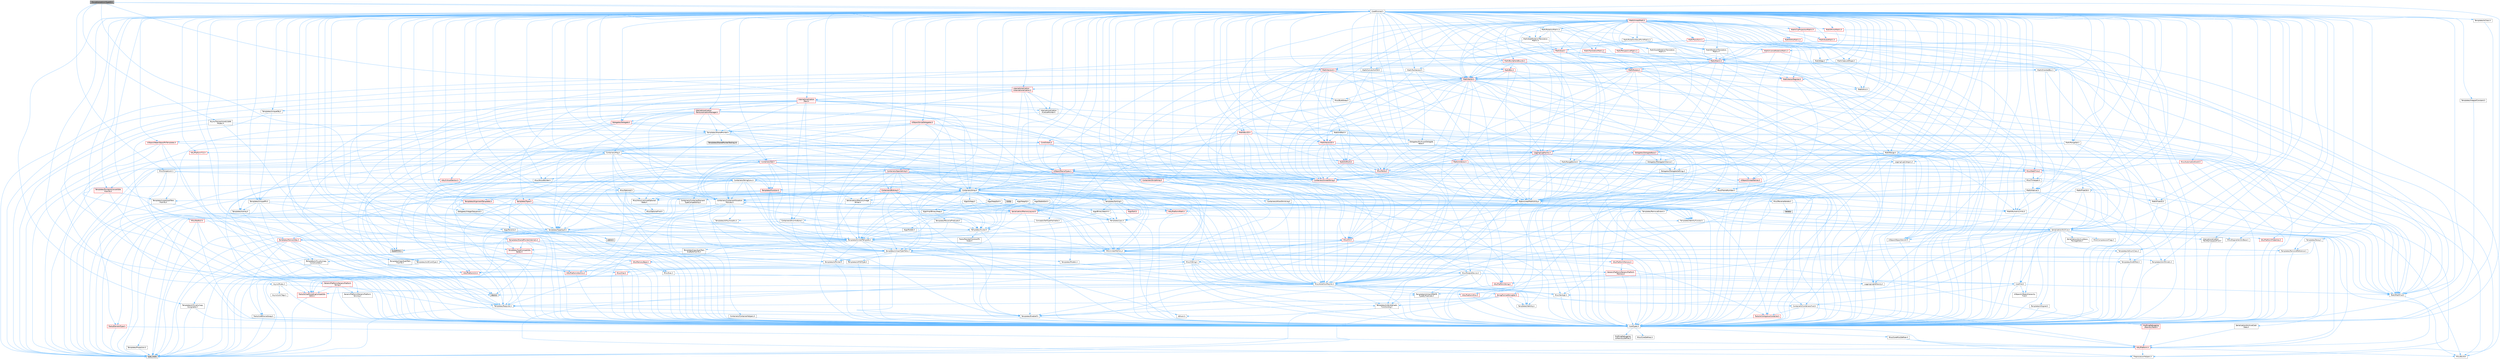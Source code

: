 digraph "MovieSceneAnimTypeID.h"
{
 // INTERACTIVE_SVG=YES
 // LATEX_PDF_SIZE
  bgcolor="transparent";
  edge [fontname=Helvetica,fontsize=10,labelfontname=Helvetica,labelfontsize=10];
  node [fontname=Helvetica,fontsize=10,shape=box,height=0.2,width=0.4];
  Node1 [id="Node000001",label="MovieSceneAnimTypeID.h",height=0.2,width=0.4,color="gray40", fillcolor="grey60", style="filled", fontcolor="black",tooltip=" "];
  Node1 -> Node2 [id="edge1_Node000001_Node000002",color="steelblue1",style="solid",tooltip=" "];
  Node2 [id="Node000002",label="Async/TransactionallySafe\lMutex.h",height=0.2,width=0.4,color="grey40", fillcolor="white", style="filled",URL="$de/dd5/TransactionallySafeMutex_8h.html",tooltip=" "];
  Node2 -> Node3 [id="edge2_Node000002_Node000003",color="steelblue1",style="solid",tooltip=" "];
  Node3 [id="Node000003",label="Async/Mutex.h",height=0.2,width=0.4,color="grey40", fillcolor="white", style="filled",URL="$de/db1/Mutex_8h.html",tooltip=" "];
  Node3 -> Node4 [id="edge3_Node000003_Node000004",color="steelblue1",style="solid",tooltip=" "];
  Node4 [id="Node000004",label="Async/LockTags.h",height=0.2,width=0.4,color="grey40", fillcolor="white", style="filled",URL="$d6/d40/LockTags_8h.html",tooltip=" "];
  Node3 -> Node5 [id="edge4_Node000003_Node000005",color="steelblue1",style="solid",tooltip=" "];
  Node5 [id="Node000005",label="CoreTypes.h",height=0.2,width=0.4,color="grey40", fillcolor="white", style="filled",URL="$dc/dec/CoreTypes_8h.html",tooltip=" "];
  Node5 -> Node6 [id="edge5_Node000005_Node000006",color="steelblue1",style="solid",tooltip=" "];
  Node6 [id="Node000006",label="HAL/Platform.h",height=0.2,width=0.4,color="red", fillcolor="#FFF0F0", style="filled",URL="$d9/dd0/Platform_8h.html",tooltip=" "];
  Node6 -> Node7 [id="edge6_Node000006_Node000007",color="steelblue1",style="solid",tooltip=" "];
  Node7 [id="Node000007",label="Misc/Build.h",height=0.2,width=0.4,color="grey40", fillcolor="white", style="filled",URL="$d3/dbb/Build_8h.html",tooltip=" "];
  Node6 -> Node9 [id="edge7_Node000006_Node000009",color="steelblue1",style="solid",tooltip=" "];
  Node9 [id="Node000009",label="type_traits",height=0.2,width=0.4,color="grey60", fillcolor="#E0E0E0", style="filled",tooltip=" "];
  Node6 -> Node10 [id="edge8_Node000006_Node000010",color="steelblue1",style="solid",tooltip=" "];
  Node10 [id="Node000010",label="PreprocessorHelpers.h",height=0.2,width=0.4,color="grey40", fillcolor="white", style="filled",URL="$db/ddb/PreprocessorHelpers_8h.html",tooltip=" "];
  Node5 -> Node16 [id="edge9_Node000005_Node000016",color="steelblue1",style="solid",tooltip=" "];
  Node16 [id="Node000016",label="ProfilingDebugging\l/UMemoryDefines.h",height=0.2,width=0.4,color="grey40", fillcolor="white", style="filled",URL="$d2/da2/UMemoryDefines_8h.html",tooltip=" "];
  Node5 -> Node17 [id="edge10_Node000005_Node000017",color="steelblue1",style="solid",tooltip=" "];
  Node17 [id="Node000017",label="Misc/CoreMiscDefines.h",height=0.2,width=0.4,color="grey40", fillcolor="white", style="filled",URL="$da/d38/CoreMiscDefines_8h.html",tooltip=" "];
  Node17 -> Node6 [id="edge11_Node000017_Node000006",color="steelblue1",style="solid",tooltip=" "];
  Node17 -> Node10 [id="edge12_Node000017_Node000010",color="steelblue1",style="solid",tooltip=" "];
  Node5 -> Node18 [id="edge13_Node000005_Node000018",color="steelblue1",style="solid",tooltip=" "];
  Node18 [id="Node000018",label="Misc/CoreDefines.h",height=0.2,width=0.4,color="grey40", fillcolor="white", style="filled",URL="$d3/dd2/CoreDefines_8h.html",tooltip=" "];
  Node3 -> Node19 [id="edge14_Node000003_Node000019",color="steelblue1",style="solid",tooltip=" "];
  Node19 [id="Node000019",label="atomic",height=0.2,width=0.4,color="grey60", fillcolor="#E0E0E0", style="filled",tooltip=" "];
  Node2 -> Node20 [id="edge15_Node000002_Node000020",color="steelblue1",style="solid",tooltip=" "];
  Node20 [id="Node000020",label="AutoRTFM.h",height=0.2,width=0.4,color="grey60", fillcolor="#E0E0E0", style="filled",tooltip=" "];
  Node2 -> Node21 [id="edge16_Node000002_Node000021",color="steelblue1",style="solid",tooltip=" "];
  Node21 [id="Node000021",label="Templates/SharedPointer.h",height=0.2,width=0.4,color="grey40", fillcolor="white", style="filled",URL="$d2/d17/SharedPointer_8h.html",tooltip=" "];
  Node21 -> Node5 [id="edge17_Node000021_Node000005",color="steelblue1",style="solid",tooltip=" "];
  Node21 -> Node22 [id="edge18_Node000021_Node000022",color="steelblue1",style="solid",tooltip=" "];
  Node22 [id="Node000022",label="Misc/IntrusiveUnsetOptional\lState.h",height=0.2,width=0.4,color="grey40", fillcolor="white", style="filled",URL="$d2/d0a/IntrusiveUnsetOptionalState_8h.html",tooltip=" "];
  Node22 -> Node23 [id="edge19_Node000022_Node000023",color="steelblue1",style="solid",tooltip=" "];
  Node23 [id="Node000023",label="Misc/OptionalFwd.h",height=0.2,width=0.4,color="grey40", fillcolor="white", style="filled",URL="$dc/d50/OptionalFwd_8h.html",tooltip=" "];
  Node21 -> Node24 [id="edge20_Node000021_Node000024",color="steelblue1",style="solid",tooltip=" "];
  Node24 [id="Node000024",label="Templates/PointerIsConvertible\lFromTo.h",height=0.2,width=0.4,color="red", fillcolor="#FFF0F0", style="filled",URL="$d6/d65/PointerIsConvertibleFromTo_8h.html",tooltip=" "];
  Node24 -> Node5 [id="edge21_Node000024_Node000005",color="steelblue1",style="solid",tooltip=" "];
  Node24 -> Node26 [id="edge22_Node000024_Node000026",color="steelblue1",style="solid",tooltip=" "];
  Node26 [id="Node000026",label="Templates/LosesQualifiers\lFromTo.h",height=0.2,width=0.4,color="grey40", fillcolor="white", style="filled",URL="$d2/db3/LosesQualifiersFromTo_8h.html",tooltip=" "];
  Node26 -> Node27 [id="edge23_Node000026_Node000027",color="steelblue1",style="solid",tooltip=" "];
  Node27 [id="Node000027",label="Templates/CopyQualifiers\lFromTo.h",height=0.2,width=0.4,color="grey40", fillcolor="white", style="filled",URL="$d5/db4/CopyQualifiersFromTo_8h.html",tooltip=" "];
  Node26 -> Node9 [id="edge24_Node000026_Node000009",color="steelblue1",style="solid",tooltip=" "];
  Node24 -> Node9 [id="edge25_Node000024_Node000009",color="steelblue1",style="solid",tooltip=" "];
  Node21 -> Node28 [id="edge26_Node000021_Node000028",color="steelblue1",style="solid",tooltip=" "];
  Node28 [id="Node000028",label="Misc/AssertionMacros.h",height=0.2,width=0.4,color="grey40", fillcolor="white", style="filled",URL="$d0/dfa/AssertionMacros_8h.html",tooltip=" "];
  Node28 -> Node5 [id="edge27_Node000028_Node000005",color="steelblue1",style="solid",tooltip=" "];
  Node28 -> Node6 [id="edge28_Node000028_Node000006",color="steelblue1",style="solid",tooltip=" "];
  Node28 -> Node29 [id="edge29_Node000028_Node000029",color="steelblue1",style="solid",tooltip=" "];
  Node29 [id="Node000029",label="HAL/PlatformMisc.h",height=0.2,width=0.4,color="red", fillcolor="#FFF0F0", style="filled",URL="$d0/df5/PlatformMisc_8h.html",tooltip=" "];
  Node29 -> Node5 [id="edge30_Node000029_Node000005",color="steelblue1",style="solid",tooltip=" "];
  Node28 -> Node10 [id="edge31_Node000028_Node000010",color="steelblue1",style="solid",tooltip=" "];
  Node28 -> Node64 [id="edge32_Node000028_Node000064",color="steelblue1",style="solid",tooltip=" "];
  Node64 [id="Node000064",label="Templates/EnableIf.h",height=0.2,width=0.4,color="grey40", fillcolor="white", style="filled",URL="$d7/d60/EnableIf_8h.html",tooltip=" "];
  Node64 -> Node5 [id="edge33_Node000064_Node000005",color="steelblue1",style="solid",tooltip=" "];
  Node28 -> Node65 [id="edge34_Node000028_Node000065",color="steelblue1",style="solid",tooltip=" "];
  Node65 [id="Node000065",label="Templates/IsArrayOrRefOf\lTypeByPredicate.h",height=0.2,width=0.4,color="grey40", fillcolor="white", style="filled",URL="$d6/da1/IsArrayOrRefOfTypeByPredicate_8h.html",tooltip=" "];
  Node65 -> Node5 [id="edge35_Node000065_Node000005",color="steelblue1",style="solid",tooltip=" "];
  Node28 -> Node66 [id="edge36_Node000028_Node000066",color="steelblue1",style="solid",tooltip=" "];
  Node66 [id="Node000066",label="Templates/IsValidVariadic\lFunctionArg.h",height=0.2,width=0.4,color="grey40", fillcolor="white", style="filled",URL="$d0/dc8/IsValidVariadicFunctionArg_8h.html",tooltip=" "];
  Node66 -> Node5 [id="edge37_Node000066_Node000005",color="steelblue1",style="solid",tooltip=" "];
  Node66 -> Node67 [id="edge38_Node000066_Node000067",color="steelblue1",style="solid",tooltip=" "];
  Node67 [id="Node000067",label="IsEnum.h",height=0.2,width=0.4,color="grey40", fillcolor="white", style="filled",URL="$d4/de5/IsEnum_8h.html",tooltip=" "];
  Node66 -> Node9 [id="edge39_Node000066_Node000009",color="steelblue1",style="solid",tooltip=" "];
  Node28 -> Node68 [id="edge40_Node000028_Node000068",color="steelblue1",style="solid",tooltip=" "];
  Node68 [id="Node000068",label="Traits/IsCharEncodingCompatible\lWith.h",height=0.2,width=0.4,color="red", fillcolor="#FFF0F0", style="filled",URL="$df/dd1/IsCharEncodingCompatibleWith_8h.html",tooltip=" "];
  Node68 -> Node9 [id="edge41_Node000068_Node000009",color="steelblue1",style="solid",tooltip=" "];
  Node28 -> Node70 [id="edge42_Node000028_Node000070",color="steelblue1",style="solid",tooltip=" "];
  Node70 [id="Node000070",label="Misc/VarArgs.h",height=0.2,width=0.4,color="grey40", fillcolor="white", style="filled",URL="$d5/d6f/VarArgs_8h.html",tooltip=" "];
  Node70 -> Node5 [id="edge43_Node000070_Node000005",color="steelblue1",style="solid",tooltip=" "];
  Node28 -> Node71 [id="edge44_Node000028_Node000071",color="steelblue1",style="solid",tooltip=" "];
  Node71 [id="Node000071",label="String/FormatStringSan.h",height=0.2,width=0.4,color="red", fillcolor="#FFF0F0", style="filled",URL="$d3/d8b/FormatStringSan_8h.html",tooltip=" "];
  Node71 -> Node9 [id="edge45_Node000071_Node000009",color="steelblue1",style="solid",tooltip=" "];
  Node71 -> Node5 [id="edge46_Node000071_Node000005",color="steelblue1",style="solid",tooltip=" "];
  Node71 -> Node72 [id="edge47_Node000071_Node000072",color="steelblue1",style="solid",tooltip=" "];
  Node72 [id="Node000072",label="Templates/Requires.h",height=0.2,width=0.4,color="grey40", fillcolor="white", style="filled",URL="$dc/d96/Requires_8h.html",tooltip=" "];
  Node72 -> Node64 [id="edge48_Node000072_Node000064",color="steelblue1",style="solid",tooltip=" "];
  Node72 -> Node9 [id="edge49_Node000072_Node000009",color="steelblue1",style="solid",tooltip=" "];
  Node71 -> Node73 [id="edge50_Node000071_Node000073",color="steelblue1",style="solid",tooltip=" "];
  Node73 [id="Node000073",label="Templates/Identity.h",height=0.2,width=0.4,color="grey40", fillcolor="white", style="filled",URL="$d0/dd5/Identity_8h.html",tooltip=" "];
  Node71 -> Node66 [id="edge51_Node000071_Node000066",color="steelblue1",style="solid",tooltip=" "];
  Node71 -> Node36 [id="edge52_Node000071_Node000036",color="steelblue1",style="solid",tooltip=" "];
  Node36 [id="Node000036",label="Containers/ContainersFwd.h",height=0.2,width=0.4,color="grey40", fillcolor="white", style="filled",URL="$d4/d0a/ContainersFwd_8h.html",tooltip=" "];
  Node36 -> Node6 [id="edge53_Node000036_Node000006",color="steelblue1",style="solid",tooltip=" "];
  Node36 -> Node5 [id="edge54_Node000036_Node000005",color="steelblue1",style="solid",tooltip=" "];
  Node36 -> Node34 [id="edge55_Node000036_Node000034",color="steelblue1",style="solid",tooltip=" "];
  Node34 [id="Node000034",label="Traits/IsContiguousContainer.h",height=0.2,width=0.4,color="red", fillcolor="#FFF0F0", style="filled",URL="$d5/d3c/IsContiguousContainer_8h.html",tooltip=" "];
  Node34 -> Node5 [id="edge56_Node000034_Node000005",color="steelblue1",style="solid",tooltip=" "];
  Node28 -> Node19 [id="edge57_Node000028_Node000019",color="steelblue1",style="solid",tooltip=" "];
  Node21 -> Node77 [id="edge58_Node000021_Node000077",color="steelblue1",style="solid",tooltip=" "];
  Node77 [id="Node000077",label="HAL/UnrealMemory.h",height=0.2,width=0.4,color="grey40", fillcolor="white", style="filled",URL="$d9/d96/UnrealMemory_8h.html",tooltip=" "];
  Node77 -> Node5 [id="edge59_Node000077_Node000005",color="steelblue1",style="solid",tooltip=" "];
  Node77 -> Node78 [id="edge60_Node000077_Node000078",color="steelblue1",style="solid",tooltip=" "];
  Node78 [id="Node000078",label="GenericPlatform/GenericPlatform\lMemory.h",height=0.2,width=0.4,color="red", fillcolor="#FFF0F0", style="filled",URL="$dd/d22/GenericPlatformMemory_8h.html",tooltip=" "];
  Node78 -> Node35 [id="edge61_Node000078_Node000035",color="steelblue1",style="solid",tooltip=" "];
  Node35 [id="Node000035",label="CoreFwd.h",height=0.2,width=0.4,color="grey40", fillcolor="white", style="filled",URL="$d1/d1e/CoreFwd_8h.html",tooltip=" "];
  Node35 -> Node5 [id="edge62_Node000035_Node000005",color="steelblue1",style="solid",tooltip=" "];
  Node35 -> Node36 [id="edge63_Node000035_Node000036",color="steelblue1",style="solid",tooltip=" "];
  Node35 -> Node37 [id="edge64_Node000035_Node000037",color="steelblue1",style="solid",tooltip=" "];
  Node37 [id="Node000037",label="Math/MathFwd.h",height=0.2,width=0.4,color="grey40", fillcolor="white", style="filled",URL="$d2/d10/MathFwd_8h.html",tooltip=" "];
  Node37 -> Node6 [id="edge65_Node000037_Node000006",color="steelblue1",style="solid",tooltip=" "];
  Node35 -> Node38 [id="edge66_Node000035_Node000038",color="steelblue1",style="solid",tooltip=" "];
  Node38 [id="Node000038",label="UObject/UObjectHierarchy\lFwd.h",height=0.2,width=0.4,color="grey40", fillcolor="white", style="filled",URL="$d3/d13/UObjectHierarchyFwd_8h.html",tooltip=" "];
  Node78 -> Node5 [id="edge67_Node000078_Node000005",color="steelblue1",style="solid",tooltip=" "];
  Node78 -> Node79 [id="edge68_Node000078_Node000079",color="steelblue1",style="solid",tooltip=" "];
  Node79 [id="Node000079",label="HAL/PlatformString.h",height=0.2,width=0.4,color="red", fillcolor="#FFF0F0", style="filled",URL="$db/db5/PlatformString_8h.html",tooltip=" "];
  Node79 -> Node5 [id="edge69_Node000079_Node000005",color="steelblue1",style="solid",tooltip=" "];
  Node77 -> Node81 [id="edge70_Node000077_Node000081",color="steelblue1",style="solid",tooltip=" "];
  Node81 [id="Node000081",label="HAL/MemoryBase.h",height=0.2,width=0.4,color="red", fillcolor="#FFF0F0", style="filled",URL="$d6/d9f/MemoryBase_8h.html",tooltip=" "];
  Node81 -> Node5 [id="edge71_Node000081_Node000005",color="steelblue1",style="solid",tooltip=" "];
  Node81 -> Node57 [id="edge72_Node000081_Node000057",color="steelblue1",style="solid",tooltip=" "];
  Node57 [id="Node000057",label="HAL/PlatformAtomics.h",height=0.2,width=0.4,color="red", fillcolor="#FFF0F0", style="filled",URL="$d3/d36/PlatformAtomics_8h.html",tooltip=" "];
  Node57 -> Node5 [id="edge73_Node000057_Node000005",color="steelblue1",style="solid",tooltip=" "];
  Node81 -> Node40 [id="edge74_Node000081_Node000040",color="steelblue1",style="solid",tooltip=" "];
  Node40 [id="Node000040",label="HAL/PlatformCrt.h",height=0.2,width=0.4,color="red", fillcolor="#FFF0F0", style="filled",URL="$d8/d75/PlatformCrt_8h.html",tooltip=" "];
  Node81 -> Node82 [id="edge75_Node000081_Node000082",color="steelblue1",style="solid",tooltip=" "];
  Node82 [id="Node000082",label="Misc/Exec.h",height=0.2,width=0.4,color="grey40", fillcolor="white", style="filled",URL="$de/ddb/Exec_8h.html",tooltip=" "];
  Node82 -> Node5 [id="edge76_Node000082_Node000005",color="steelblue1",style="solid",tooltip=" "];
  Node82 -> Node28 [id="edge77_Node000082_Node000028",color="steelblue1",style="solid",tooltip=" "];
  Node81 -> Node83 [id="edge78_Node000081_Node000083",color="steelblue1",style="solid",tooltip=" "];
  Node83 [id="Node000083",label="Misc/OutputDevice.h",height=0.2,width=0.4,color="grey40", fillcolor="white", style="filled",URL="$d7/d32/OutputDevice_8h.html",tooltip=" "];
  Node83 -> Node35 [id="edge79_Node000083_Node000035",color="steelblue1",style="solid",tooltip=" "];
  Node83 -> Node5 [id="edge80_Node000083_Node000005",color="steelblue1",style="solid",tooltip=" "];
  Node83 -> Node84 [id="edge81_Node000083_Node000084",color="steelblue1",style="solid",tooltip=" "];
  Node84 [id="Node000084",label="Logging/LogVerbosity.h",height=0.2,width=0.4,color="grey40", fillcolor="white", style="filled",URL="$d2/d8f/LogVerbosity_8h.html",tooltip=" "];
  Node84 -> Node5 [id="edge82_Node000084_Node000005",color="steelblue1",style="solid",tooltip=" "];
  Node83 -> Node70 [id="edge83_Node000083_Node000070",color="steelblue1",style="solid",tooltip=" "];
  Node83 -> Node65 [id="edge84_Node000083_Node000065",color="steelblue1",style="solid",tooltip=" "];
  Node83 -> Node66 [id="edge85_Node000083_Node000066",color="steelblue1",style="solid",tooltip=" "];
  Node83 -> Node68 [id="edge86_Node000083_Node000068",color="steelblue1",style="solid",tooltip=" "];
  Node77 -> Node94 [id="edge87_Node000077_Node000094",color="steelblue1",style="solid",tooltip=" "];
  Node94 [id="Node000094",label="HAL/PlatformMemory.h",height=0.2,width=0.4,color="red", fillcolor="#FFF0F0", style="filled",URL="$de/d68/PlatformMemory_8h.html",tooltip=" "];
  Node94 -> Node5 [id="edge88_Node000094_Node000005",color="steelblue1",style="solid",tooltip=" "];
  Node94 -> Node78 [id="edge89_Node000094_Node000078",color="steelblue1",style="solid",tooltip=" "];
  Node77 -> Node96 [id="edge90_Node000077_Node000096",color="steelblue1",style="solid",tooltip=" "];
  Node96 [id="Node000096",label="ProfilingDebugging\l/MemoryTrace.h",height=0.2,width=0.4,color="red", fillcolor="#FFF0F0", style="filled",URL="$da/dd7/MemoryTrace_8h.html",tooltip=" "];
  Node96 -> Node6 [id="edge91_Node000096_Node000006",color="steelblue1",style="solid",tooltip=" "];
  Node77 -> Node97 [id="edge92_Node000077_Node000097",color="steelblue1",style="solid",tooltip=" "];
  Node97 [id="Node000097",label="Templates/IsPointer.h",height=0.2,width=0.4,color="grey40", fillcolor="white", style="filled",URL="$d7/d05/IsPointer_8h.html",tooltip=" "];
  Node97 -> Node5 [id="edge93_Node000097_Node000005",color="steelblue1",style="solid",tooltip=" "];
  Node21 -> Node98 [id="edge94_Node000021_Node000098",color="steelblue1",style="solid",tooltip=" "];
  Node98 [id="Node000098",label="Containers/Array.h",height=0.2,width=0.4,color="grey40", fillcolor="white", style="filled",URL="$df/dd0/Array_8h.html",tooltip=" "];
  Node98 -> Node5 [id="edge95_Node000098_Node000005",color="steelblue1",style="solid",tooltip=" "];
  Node98 -> Node28 [id="edge96_Node000098_Node000028",color="steelblue1",style="solid",tooltip=" "];
  Node98 -> Node22 [id="edge97_Node000098_Node000022",color="steelblue1",style="solid",tooltip=" "];
  Node98 -> Node99 [id="edge98_Node000098_Node000099",color="steelblue1",style="solid",tooltip=" "];
  Node99 [id="Node000099",label="Misc/ReverseIterate.h",height=0.2,width=0.4,color="grey40", fillcolor="white", style="filled",URL="$db/de3/ReverseIterate_8h.html",tooltip=" "];
  Node99 -> Node6 [id="edge99_Node000099_Node000006",color="steelblue1",style="solid",tooltip=" "];
  Node99 -> Node100 [id="edge100_Node000099_Node000100",color="steelblue1",style="solid",tooltip=" "];
  Node100 [id="Node000100",label="iterator",height=0.2,width=0.4,color="grey60", fillcolor="#E0E0E0", style="filled",tooltip=" "];
  Node98 -> Node77 [id="edge101_Node000098_Node000077",color="steelblue1",style="solid",tooltip=" "];
  Node98 -> Node101 [id="edge102_Node000098_Node000101",color="steelblue1",style="solid",tooltip=" "];
  Node101 [id="Node000101",label="Templates/UnrealTypeTraits.h",height=0.2,width=0.4,color="grey40", fillcolor="white", style="filled",URL="$d2/d2d/UnrealTypeTraits_8h.html",tooltip=" "];
  Node101 -> Node5 [id="edge103_Node000101_Node000005",color="steelblue1",style="solid",tooltip=" "];
  Node101 -> Node97 [id="edge104_Node000101_Node000097",color="steelblue1",style="solid",tooltip=" "];
  Node101 -> Node28 [id="edge105_Node000101_Node000028",color="steelblue1",style="solid",tooltip=" "];
  Node101 -> Node90 [id="edge106_Node000101_Node000090",color="steelblue1",style="solid",tooltip=" "];
  Node90 [id="Node000090",label="Templates/AndOrNot.h",height=0.2,width=0.4,color="grey40", fillcolor="white", style="filled",URL="$db/d0a/AndOrNot_8h.html",tooltip=" "];
  Node90 -> Node5 [id="edge107_Node000090_Node000005",color="steelblue1",style="solid",tooltip=" "];
  Node101 -> Node64 [id="edge108_Node000101_Node000064",color="steelblue1",style="solid",tooltip=" "];
  Node101 -> Node102 [id="edge109_Node000101_Node000102",color="steelblue1",style="solid",tooltip=" "];
  Node102 [id="Node000102",label="Templates/IsArithmetic.h",height=0.2,width=0.4,color="grey40", fillcolor="white", style="filled",URL="$d2/d5d/IsArithmetic_8h.html",tooltip=" "];
  Node102 -> Node5 [id="edge110_Node000102_Node000005",color="steelblue1",style="solid",tooltip=" "];
  Node101 -> Node67 [id="edge111_Node000101_Node000067",color="steelblue1",style="solid",tooltip=" "];
  Node101 -> Node103 [id="edge112_Node000101_Node000103",color="steelblue1",style="solid",tooltip=" "];
  Node103 [id="Node000103",label="Templates/Models.h",height=0.2,width=0.4,color="grey40", fillcolor="white", style="filled",URL="$d3/d0c/Models_8h.html",tooltip=" "];
  Node103 -> Node73 [id="edge113_Node000103_Node000073",color="steelblue1",style="solid",tooltip=" "];
  Node101 -> Node104 [id="edge114_Node000101_Node000104",color="steelblue1",style="solid",tooltip=" "];
  Node104 [id="Node000104",label="Templates/IsPODType.h",height=0.2,width=0.4,color="grey40", fillcolor="white", style="filled",URL="$d7/db1/IsPODType_8h.html",tooltip=" "];
  Node104 -> Node5 [id="edge115_Node000104_Node000005",color="steelblue1",style="solid",tooltip=" "];
  Node101 -> Node105 [id="edge116_Node000101_Node000105",color="steelblue1",style="solid",tooltip=" "];
  Node105 [id="Node000105",label="Templates/IsUECoreType.h",height=0.2,width=0.4,color="grey40", fillcolor="white", style="filled",URL="$d1/db8/IsUECoreType_8h.html",tooltip=" "];
  Node105 -> Node5 [id="edge117_Node000105_Node000005",color="steelblue1",style="solid",tooltip=" "];
  Node105 -> Node9 [id="edge118_Node000105_Node000009",color="steelblue1",style="solid",tooltip=" "];
  Node101 -> Node91 [id="edge119_Node000101_Node000091",color="steelblue1",style="solid",tooltip=" "];
  Node91 [id="Node000091",label="Templates/IsTriviallyCopy\lConstructible.h",height=0.2,width=0.4,color="grey40", fillcolor="white", style="filled",URL="$d3/d78/IsTriviallyCopyConstructible_8h.html",tooltip=" "];
  Node91 -> Node5 [id="edge120_Node000091_Node000005",color="steelblue1",style="solid",tooltip=" "];
  Node91 -> Node9 [id="edge121_Node000091_Node000009",color="steelblue1",style="solid",tooltip=" "];
  Node98 -> Node106 [id="edge122_Node000098_Node000106",color="steelblue1",style="solid",tooltip=" "];
  Node106 [id="Node000106",label="Templates/UnrealTemplate.h",height=0.2,width=0.4,color="grey40", fillcolor="white", style="filled",URL="$d4/d24/UnrealTemplate_8h.html",tooltip=" "];
  Node106 -> Node5 [id="edge123_Node000106_Node000005",color="steelblue1",style="solid",tooltip=" "];
  Node106 -> Node97 [id="edge124_Node000106_Node000097",color="steelblue1",style="solid",tooltip=" "];
  Node106 -> Node77 [id="edge125_Node000106_Node000077",color="steelblue1",style="solid",tooltip=" "];
  Node106 -> Node107 [id="edge126_Node000106_Node000107",color="steelblue1",style="solid",tooltip=" "];
  Node107 [id="Node000107",label="Templates/CopyQualifiers\lAndRefsFromTo.h",height=0.2,width=0.4,color="grey40", fillcolor="white", style="filled",URL="$d3/db3/CopyQualifiersAndRefsFromTo_8h.html",tooltip=" "];
  Node107 -> Node27 [id="edge127_Node000107_Node000027",color="steelblue1",style="solid",tooltip=" "];
  Node106 -> Node101 [id="edge128_Node000106_Node000101",color="steelblue1",style="solid",tooltip=" "];
  Node106 -> Node108 [id="edge129_Node000106_Node000108",color="steelblue1",style="solid",tooltip=" "];
  Node108 [id="Node000108",label="Templates/RemoveReference.h",height=0.2,width=0.4,color="grey40", fillcolor="white", style="filled",URL="$da/dbe/RemoveReference_8h.html",tooltip=" "];
  Node108 -> Node5 [id="edge130_Node000108_Node000005",color="steelblue1",style="solid",tooltip=" "];
  Node106 -> Node72 [id="edge131_Node000106_Node000072",color="steelblue1",style="solid",tooltip=" "];
  Node106 -> Node109 [id="edge132_Node000106_Node000109",color="steelblue1",style="solid",tooltip=" "];
  Node109 [id="Node000109",label="Templates/TypeCompatible\lBytes.h",height=0.2,width=0.4,color="red", fillcolor="#FFF0F0", style="filled",URL="$df/d0a/TypeCompatibleBytes_8h.html",tooltip=" "];
  Node109 -> Node5 [id="edge133_Node000109_Node000005",color="steelblue1",style="solid",tooltip=" "];
  Node109 -> Node9 [id="edge134_Node000109_Node000009",color="steelblue1",style="solid",tooltip=" "];
  Node106 -> Node73 [id="edge135_Node000106_Node000073",color="steelblue1",style="solid",tooltip=" "];
  Node106 -> Node34 [id="edge136_Node000106_Node000034",color="steelblue1",style="solid",tooltip=" "];
  Node106 -> Node110 [id="edge137_Node000106_Node000110",color="steelblue1",style="solid",tooltip=" "];
  Node110 [id="Node000110",label="Traits/UseBitwiseSwap.h",height=0.2,width=0.4,color="grey40", fillcolor="white", style="filled",URL="$db/df3/UseBitwiseSwap_8h.html",tooltip=" "];
  Node110 -> Node5 [id="edge138_Node000110_Node000005",color="steelblue1",style="solid",tooltip=" "];
  Node110 -> Node9 [id="edge139_Node000110_Node000009",color="steelblue1",style="solid",tooltip=" "];
  Node106 -> Node9 [id="edge140_Node000106_Node000009",color="steelblue1",style="solid",tooltip=" "];
  Node98 -> Node111 [id="edge141_Node000098_Node000111",color="steelblue1",style="solid",tooltip=" "];
  Node111 [id="Node000111",label="Containers/AllowShrinking.h",height=0.2,width=0.4,color="grey40", fillcolor="white", style="filled",URL="$d7/d1a/AllowShrinking_8h.html",tooltip=" "];
  Node111 -> Node5 [id="edge142_Node000111_Node000005",color="steelblue1",style="solid",tooltip=" "];
  Node98 -> Node112 [id="edge143_Node000098_Node000112",color="steelblue1",style="solid",tooltip=" "];
  Node112 [id="Node000112",label="Containers/ContainerAllocation\lPolicies.h",height=0.2,width=0.4,color="grey40", fillcolor="white", style="filled",URL="$d7/dff/ContainerAllocationPolicies_8h.html",tooltip=" "];
  Node112 -> Node5 [id="edge144_Node000112_Node000005",color="steelblue1",style="solid",tooltip=" "];
  Node112 -> Node113 [id="edge145_Node000112_Node000113",color="steelblue1",style="solid",tooltip=" "];
  Node113 [id="Node000113",label="Containers/ContainerHelpers.h",height=0.2,width=0.4,color="grey40", fillcolor="white", style="filled",URL="$d7/d33/ContainerHelpers_8h.html",tooltip=" "];
  Node113 -> Node5 [id="edge146_Node000113_Node000005",color="steelblue1",style="solid",tooltip=" "];
  Node112 -> Node112 [id="edge147_Node000112_Node000112",color="steelblue1",style="solid",tooltip=" "];
  Node112 -> Node114 [id="edge148_Node000112_Node000114",color="steelblue1",style="solid",tooltip=" "];
  Node114 [id="Node000114",label="HAL/PlatformMath.h",height=0.2,width=0.4,color="red", fillcolor="#FFF0F0", style="filled",URL="$dc/d53/PlatformMath_8h.html",tooltip=" "];
  Node114 -> Node5 [id="edge149_Node000114_Node000005",color="steelblue1",style="solid",tooltip=" "];
  Node112 -> Node77 [id="edge150_Node000112_Node000077",color="steelblue1",style="solid",tooltip=" "];
  Node112 -> Node50 [id="edge151_Node000112_Node000050",color="steelblue1",style="solid",tooltip=" "];
  Node50 [id="Node000050",label="Math/NumericLimits.h",height=0.2,width=0.4,color="grey40", fillcolor="white", style="filled",URL="$df/d1b/NumericLimits_8h.html",tooltip=" "];
  Node50 -> Node5 [id="edge152_Node000050_Node000005",color="steelblue1",style="solid",tooltip=" "];
  Node112 -> Node28 [id="edge153_Node000112_Node000028",color="steelblue1",style="solid",tooltip=" "];
  Node112 -> Node122 [id="edge154_Node000112_Node000122",color="steelblue1",style="solid",tooltip=" "];
  Node122 [id="Node000122",label="Templates/IsPolymorphic.h",height=0.2,width=0.4,color="grey40", fillcolor="white", style="filled",URL="$dc/d20/IsPolymorphic_8h.html",tooltip=" "];
  Node112 -> Node123 [id="edge155_Node000112_Node000123",color="steelblue1",style="solid",tooltip=" "];
  Node123 [id="Node000123",label="Templates/MemoryOps.h",height=0.2,width=0.4,color="red", fillcolor="#FFF0F0", style="filled",URL="$db/dea/MemoryOps_8h.html",tooltip=" "];
  Node123 -> Node5 [id="edge156_Node000123_Node000005",color="steelblue1",style="solid",tooltip=" "];
  Node123 -> Node77 [id="edge157_Node000123_Node000077",color="steelblue1",style="solid",tooltip=" "];
  Node123 -> Node92 [id="edge158_Node000123_Node000092",color="steelblue1",style="solid",tooltip=" "];
  Node92 [id="Node000092",label="Templates/IsTriviallyCopy\lAssignable.h",height=0.2,width=0.4,color="grey40", fillcolor="white", style="filled",URL="$d2/df2/IsTriviallyCopyAssignable_8h.html",tooltip=" "];
  Node92 -> Node5 [id="edge159_Node000092_Node000005",color="steelblue1",style="solid",tooltip=" "];
  Node92 -> Node9 [id="edge160_Node000092_Node000009",color="steelblue1",style="solid",tooltip=" "];
  Node123 -> Node91 [id="edge161_Node000123_Node000091",color="steelblue1",style="solid",tooltip=" "];
  Node123 -> Node72 [id="edge162_Node000123_Node000072",color="steelblue1",style="solid",tooltip=" "];
  Node123 -> Node101 [id="edge163_Node000123_Node000101",color="steelblue1",style="solid",tooltip=" "];
  Node123 -> Node110 [id="edge164_Node000123_Node000110",color="steelblue1",style="solid",tooltip=" "];
  Node123 -> Node9 [id="edge165_Node000123_Node000009",color="steelblue1",style="solid",tooltip=" "];
  Node112 -> Node109 [id="edge166_Node000112_Node000109",color="steelblue1",style="solid",tooltip=" "];
  Node112 -> Node9 [id="edge167_Node000112_Node000009",color="steelblue1",style="solid",tooltip=" "];
  Node98 -> Node124 [id="edge168_Node000098_Node000124",color="steelblue1",style="solid",tooltip=" "];
  Node124 [id="Node000124",label="Containers/ContainerElement\lTypeCompatibility.h",height=0.2,width=0.4,color="grey40", fillcolor="white", style="filled",URL="$df/ddf/ContainerElementTypeCompatibility_8h.html",tooltip=" "];
  Node124 -> Node5 [id="edge169_Node000124_Node000005",color="steelblue1",style="solid",tooltip=" "];
  Node124 -> Node101 [id="edge170_Node000124_Node000101",color="steelblue1",style="solid",tooltip=" "];
  Node98 -> Node125 [id="edge171_Node000098_Node000125",color="steelblue1",style="solid",tooltip=" "];
  Node125 [id="Node000125",label="Serialization/Archive.h",height=0.2,width=0.4,color="grey40", fillcolor="white", style="filled",URL="$d7/d3b/Archive_8h.html",tooltip=" "];
  Node125 -> Node35 [id="edge172_Node000125_Node000035",color="steelblue1",style="solid",tooltip=" "];
  Node125 -> Node5 [id="edge173_Node000125_Node000005",color="steelblue1",style="solid",tooltip=" "];
  Node125 -> Node126 [id="edge174_Node000125_Node000126",color="steelblue1",style="solid",tooltip=" "];
  Node126 [id="Node000126",label="HAL/PlatformProperties.h",height=0.2,width=0.4,color="red", fillcolor="#FFF0F0", style="filled",URL="$d9/db0/PlatformProperties_8h.html",tooltip=" "];
  Node126 -> Node5 [id="edge175_Node000126_Node000005",color="steelblue1",style="solid",tooltip=" "];
  Node125 -> Node129 [id="edge176_Node000125_Node000129",color="steelblue1",style="solid",tooltip=" "];
  Node129 [id="Node000129",label="Internationalization\l/TextNamespaceFwd.h",height=0.2,width=0.4,color="grey40", fillcolor="white", style="filled",URL="$d8/d97/TextNamespaceFwd_8h.html",tooltip=" "];
  Node129 -> Node5 [id="edge177_Node000129_Node000005",color="steelblue1",style="solid",tooltip=" "];
  Node125 -> Node37 [id="edge178_Node000125_Node000037",color="steelblue1",style="solid",tooltip=" "];
  Node125 -> Node28 [id="edge179_Node000125_Node000028",color="steelblue1",style="solid",tooltip=" "];
  Node125 -> Node7 [id="edge180_Node000125_Node000007",color="steelblue1",style="solid",tooltip=" "];
  Node125 -> Node51 [id="edge181_Node000125_Node000051",color="steelblue1",style="solid",tooltip=" "];
  Node51 [id="Node000051",label="Misc/CompressionFlags.h",height=0.2,width=0.4,color="grey40", fillcolor="white", style="filled",URL="$d9/d76/CompressionFlags_8h.html",tooltip=" "];
  Node125 -> Node130 [id="edge182_Node000125_Node000130",color="steelblue1",style="solid",tooltip=" "];
  Node130 [id="Node000130",label="Misc/EngineVersionBase.h",height=0.2,width=0.4,color="grey40", fillcolor="white", style="filled",URL="$d5/d2b/EngineVersionBase_8h.html",tooltip=" "];
  Node130 -> Node5 [id="edge183_Node000130_Node000005",color="steelblue1",style="solid",tooltip=" "];
  Node125 -> Node70 [id="edge184_Node000125_Node000070",color="steelblue1",style="solid",tooltip=" "];
  Node125 -> Node131 [id="edge185_Node000125_Node000131",color="steelblue1",style="solid",tooltip=" "];
  Node131 [id="Node000131",label="Serialization/ArchiveCook\lData.h",height=0.2,width=0.4,color="grey40", fillcolor="white", style="filled",URL="$dc/db6/ArchiveCookData_8h.html",tooltip=" "];
  Node131 -> Node6 [id="edge186_Node000131_Node000006",color="steelblue1",style="solid",tooltip=" "];
  Node125 -> Node132 [id="edge187_Node000125_Node000132",color="steelblue1",style="solid",tooltip=" "];
  Node132 [id="Node000132",label="Serialization/ArchiveSave\lPackageData.h",height=0.2,width=0.4,color="grey40", fillcolor="white", style="filled",URL="$d1/d37/ArchiveSavePackageData_8h.html",tooltip=" "];
  Node125 -> Node64 [id="edge188_Node000125_Node000064",color="steelblue1",style="solid",tooltip=" "];
  Node125 -> Node65 [id="edge189_Node000125_Node000065",color="steelblue1",style="solid",tooltip=" "];
  Node125 -> Node133 [id="edge190_Node000125_Node000133",color="steelblue1",style="solid",tooltip=" "];
  Node133 [id="Node000133",label="Templates/IsEnumClass.h",height=0.2,width=0.4,color="grey40", fillcolor="white", style="filled",URL="$d7/d15/IsEnumClass_8h.html",tooltip=" "];
  Node133 -> Node5 [id="edge191_Node000133_Node000005",color="steelblue1",style="solid",tooltip=" "];
  Node133 -> Node90 [id="edge192_Node000133_Node000090",color="steelblue1",style="solid",tooltip=" "];
  Node125 -> Node119 [id="edge193_Node000125_Node000119",color="steelblue1",style="solid",tooltip=" "];
  Node119 [id="Node000119",label="Templates/IsSigned.h",height=0.2,width=0.4,color="grey40", fillcolor="white", style="filled",URL="$d8/dd8/IsSigned_8h.html",tooltip=" "];
  Node119 -> Node5 [id="edge194_Node000119_Node000005",color="steelblue1",style="solid",tooltip=" "];
  Node125 -> Node66 [id="edge195_Node000125_Node000066",color="steelblue1",style="solid",tooltip=" "];
  Node125 -> Node106 [id="edge196_Node000125_Node000106",color="steelblue1",style="solid",tooltip=" "];
  Node125 -> Node68 [id="edge197_Node000125_Node000068",color="steelblue1",style="solid",tooltip=" "];
  Node125 -> Node134 [id="edge198_Node000125_Node000134",color="steelblue1",style="solid",tooltip=" "];
  Node134 [id="Node000134",label="UObject/ObjectVersion.h",height=0.2,width=0.4,color="grey40", fillcolor="white", style="filled",URL="$da/d63/ObjectVersion_8h.html",tooltip=" "];
  Node134 -> Node5 [id="edge199_Node000134_Node000005",color="steelblue1",style="solid",tooltip=" "];
  Node98 -> Node135 [id="edge200_Node000098_Node000135",color="steelblue1",style="solid",tooltip=" "];
  Node135 [id="Node000135",label="Serialization/MemoryImage\lWriter.h",height=0.2,width=0.4,color="grey40", fillcolor="white", style="filled",URL="$d0/d08/MemoryImageWriter_8h.html",tooltip=" "];
  Node135 -> Node5 [id="edge201_Node000135_Node000005",color="steelblue1",style="solid",tooltip=" "];
  Node135 -> Node136 [id="edge202_Node000135_Node000136",color="steelblue1",style="solid",tooltip=" "];
  Node136 [id="Node000136",label="Serialization/MemoryLayout.h",height=0.2,width=0.4,color="red", fillcolor="#FFF0F0", style="filled",URL="$d7/d66/MemoryLayout_8h.html",tooltip=" "];
  Node136 -> Node139 [id="edge203_Node000136_Node000139",color="steelblue1",style="solid",tooltip=" "];
  Node139 [id="Node000139",label="Containers/EnumAsByte.h",height=0.2,width=0.4,color="grey40", fillcolor="white", style="filled",URL="$d6/d9a/EnumAsByte_8h.html",tooltip=" "];
  Node139 -> Node5 [id="edge204_Node000139_Node000005",color="steelblue1",style="solid",tooltip=" "];
  Node139 -> Node104 [id="edge205_Node000139_Node000104",color="steelblue1",style="solid",tooltip=" "];
  Node139 -> Node140 [id="edge206_Node000139_Node000140",color="steelblue1",style="solid",tooltip=" "];
  Node140 [id="Node000140",label="Templates/TypeHash.h",height=0.2,width=0.4,color="grey40", fillcolor="white", style="filled",URL="$d1/d62/TypeHash_8h.html",tooltip=" "];
  Node140 -> Node5 [id="edge207_Node000140_Node000005",color="steelblue1",style="solid",tooltip=" "];
  Node140 -> Node72 [id="edge208_Node000140_Node000072",color="steelblue1",style="solid",tooltip=" "];
  Node140 -> Node141 [id="edge209_Node000140_Node000141",color="steelblue1",style="solid",tooltip=" "];
  Node141 [id="Node000141",label="Misc/Crc.h",height=0.2,width=0.4,color="red", fillcolor="#FFF0F0", style="filled",URL="$d4/dd2/Crc_8h.html",tooltip=" "];
  Node141 -> Node5 [id="edge210_Node000141_Node000005",color="steelblue1",style="solid",tooltip=" "];
  Node141 -> Node79 [id="edge211_Node000141_Node000079",color="steelblue1",style="solid",tooltip=" "];
  Node141 -> Node28 [id="edge212_Node000141_Node000028",color="steelblue1",style="solid",tooltip=" "];
  Node141 -> Node142 [id="edge213_Node000141_Node000142",color="steelblue1",style="solid",tooltip=" "];
  Node142 [id="Node000142",label="Misc/CString.h",height=0.2,width=0.4,color="grey40", fillcolor="white", style="filled",URL="$d2/d49/CString_8h.html",tooltip=" "];
  Node142 -> Node5 [id="edge214_Node000142_Node000005",color="steelblue1",style="solid",tooltip=" "];
  Node142 -> Node40 [id="edge215_Node000142_Node000040",color="steelblue1",style="solid",tooltip=" "];
  Node142 -> Node79 [id="edge216_Node000142_Node000079",color="steelblue1",style="solid",tooltip=" "];
  Node142 -> Node28 [id="edge217_Node000142_Node000028",color="steelblue1",style="solid",tooltip=" "];
  Node142 -> Node143 [id="edge218_Node000142_Node000143",color="steelblue1",style="solid",tooltip=" "];
  Node143 [id="Node000143",label="Misc/Char.h",height=0.2,width=0.4,color="red", fillcolor="#FFF0F0", style="filled",URL="$d0/d58/Char_8h.html",tooltip=" "];
  Node143 -> Node5 [id="edge219_Node000143_Node000005",color="steelblue1",style="solid",tooltip=" "];
  Node143 -> Node9 [id="edge220_Node000143_Node000009",color="steelblue1",style="solid",tooltip=" "];
  Node142 -> Node70 [id="edge221_Node000142_Node000070",color="steelblue1",style="solid",tooltip=" "];
  Node142 -> Node65 [id="edge222_Node000142_Node000065",color="steelblue1",style="solid",tooltip=" "];
  Node142 -> Node66 [id="edge223_Node000142_Node000066",color="steelblue1",style="solid",tooltip=" "];
  Node142 -> Node68 [id="edge224_Node000142_Node000068",color="steelblue1",style="solid",tooltip=" "];
  Node141 -> Node143 [id="edge225_Node000141_Node000143",color="steelblue1",style="solid",tooltip=" "];
  Node141 -> Node101 [id="edge226_Node000141_Node000101",color="steelblue1",style="solid",tooltip=" "];
  Node140 -> Node146 [id="edge227_Node000140_Node000146",color="steelblue1",style="solid",tooltip=" "];
  Node146 [id="Node000146",label="stdint.h",height=0.2,width=0.4,color="grey60", fillcolor="#E0E0E0", style="filled",tooltip=" "];
  Node140 -> Node9 [id="edge228_Node000140_Node000009",color="steelblue1",style="solid",tooltip=" "];
  Node136 -> Node77 [id="edge229_Node000136_Node000077",color="steelblue1",style="solid",tooltip=" "];
  Node136 -> Node64 [id="edge230_Node000136_Node000064",color="steelblue1",style="solid",tooltip=" "];
  Node136 -> Node122 [id="edge231_Node000136_Node000122",color="steelblue1",style="solid",tooltip=" "];
  Node136 -> Node103 [id="edge232_Node000136_Node000103",color="steelblue1",style="solid",tooltip=" "];
  Node136 -> Node106 [id="edge233_Node000136_Node000106",color="steelblue1",style="solid",tooltip=" "];
  Node98 -> Node149 [id="edge234_Node000098_Node000149",color="steelblue1",style="solid",tooltip=" "];
  Node149 [id="Node000149",label="Algo/Heapify.h",height=0.2,width=0.4,color="grey40", fillcolor="white", style="filled",URL="$d0/d2a/Heapify_8h.html",tooltip=" "];
  Node149 -> Node150 [id="edge235_Node000149_Node000150",color="steelblue1",style="solid",tooltip=" "];
  Node150 [id="Node000150",label="Algo/Impl/BinaryHeap.h",height=0.2,width=0.4,color="grey40", fillcolor="white", style="filled",URL="$d7/da3/Algo_2Impl_2BinaryHeap_8h.html",tooltip=" "];
  Node150 -> Node151 [id="edge236_Node000150_Node000151",color="steelblue1",style="solid",tooltip=" "];
  Node151 [id="Node000151",label="Templates/Invoke.h",height=0.2,width=0.4,color="grey40", fillcolor="white", style="filled",URL="$d7/deb/Invoke_8h.html",tooltip=" "];
  Node151 -> Node5 [id="edge237_Node000151_Node000005",color="steelblue1",style="solid",tooltip=" "];
  Node151 -> Node152 [id="edge238_Node000151_Node000152",color="steelblue1",style="solid",tooltip=" "];
  Node152 [id="Node000152",label="Traits/MemberFunctionPtr\lOuter.h",height=0.2,width=0.4,color="grey40", fillcolor="white", style="filled",URL="$db/da7/MemberFunctionPtrOuter_8h.html",tooltip=" "];
  Node151 -> Node106 [id="edge239_Node000151_Node000106",color="steelblue1",style="solid",tooltip=" "];
  Node151 -> Node9 [id="edge240_Node000151_Node000009",color="steelblue1",style="solid",tooltip=" "];
  Node150 -> Node153 [id="edge241_Node000150_Node000153",color="steelblue1",style="solid",tooltip=" "];
  Node153 [id="Node000153",label="Templates/Projection.h",height=0.2,width=0.4,color="grey40", fillcolor="white", style="filled",URL="$d7/df0/Projection_8h.html",tooltip=" "];
  Node153 -> Node9 [id="edge242_Node000153_Node000009",color="steelblue1",style="solid",tooltip=" "];
  Node150 -> Node154 [id="edge243_Node000150_Node000154",color="steelblue1",style="solid",tooltip=" "];
  Node154 [id="Node000154",label="Templates/ReversePredicate.h",height=0.2,width=0.4,color="grey40", fillcolor="white", style="filled",URL="$d8/d28/ReversePredicate_8h.html",tooltip=" "];
  Node154 -> Node151 [id="edge244_Node000154_Node000151",color="steelblue1",style="solid",tooltip=" "];
  Node154 -> Node106 [id="edge245_Node000154_Node000106",color="steelblue1",style="solid",tooltip=" "];
  Node150 -> Node9 [id="edge246_Node000150_Node000009",color="steelblue1",style="solid",tooltip=" "];
  Node149 -> Node155 [id="edge247_Node000149_Node000155",color="steelblue1",style="solid",tooltip=" "];
  Node155 [id="Node000155",label="Templates/IdentityFunctor.h",height=0.2,width=0.4,color="grey40", fillcolor="white", style="filled",URL="$d7/d2e/IdentityFunctor_8h.html",tooltip=" "];
  Node155 -> Node6 [id="edge248_Node000155_Node000006",color="steelblue1",style="solid",tooltip=" "];
  Node149 -> Node151 [id="edge249_Node000149_Node000151",color="steelblue1",style="solid",tooltip=" "];
  Node149 -> Node156 [id="edge250_Node000149_Node000156",color="steelblue1",style="solid",tooltip=" "];
  Node156 [id="Node000156",label="Templates/Less.h",height=0.2,width=0.4,color="grey40", fillcolor="white", style="filled",URL="$de/dc8/Less_8h.html",tooltip=" "];
  Node156 -> Node5 [id="edge251_Node000156_Node000005",color="steelblue1",style="solid",tooltip=" "];
  Node156 -> Node106 [id="edge252_Node000156_Node000106",color="steelblue1",style="solid",tooltip=" "];
  Node149 -> Node106 [id="edge253_Node000149_Node000106",color="steelblue1",style="solid",tooltip=" "];
  Node98 -> Node157 [id="edge254_Node000098_Node000157",color="steelblue1",style="solid",tooltip=" "];
  Node157 [id="Node000157",label="Algo/HeapSort.h",height=0.2,width=0.4,color="grey40", fillcolor="white", style="filled",URL="$d3/d92/HeapSort_8h.html",tooltip=" "];
  Node157 -> Node150 [id="edge255_Node000157_Node000150",color="steelblue1",style="solid",tooltip=" "];
  Node157 -> Node155 [id="edge256_Node000157_Node000155",color="steelblue1",style="solid",tooltip=" "];
  Node157 -> Node156 [id="edge257_Node000157_Node000156",color="steelblue1",style="solid",tooltip=" "];
  Node157 -> Node106 [id="edge258_Node000157_Node000106",color="steelblue1",style="solid",tooltip=" "];
  Node98 -> Node158 [id="edge259_Node000098_Node000158",color="steelblue1",style="solid",tooltip=" "];
  Node158 [id="Node000158",label="Algo/IsHeap.h",height=0.2,width=0.4,color="grey40", fillcolor="white", style="filled",URL="$de/d32/IsHeap_8h.html",tooltip=" "];
  Node158 -> Node150 [id="edge260_Node000158_Node000150",color="steelblue1",style="solid",tooltip=" "];
  Node158 -> Node155 [id="edge261_Node000158_Node000155",color="steelblue1",style="solid",tooltip=" "];
  Node158 -> Node151 [id="edge262_Node000158_Node000151",color="steelblue1",style="solid",tooltip=" "];
  Node158 -> Node156 [id="edge263_Node000158_Node000156",color="steelblue1",style="solid",tooltip=" "];
  Node158 -> Node106 [id="edge264_Node000158_Node000106",color="steelblue1",style="solid",tooltip=" "];
  Node98 -> Node150 [id="edge265_Node000098_Node000150",color="steelblue1",style="solid",tooltip=" "];
  Node98 -> Node159 [id="edge266_Node000098_Node000159",color="steelblue1",style="solid",tooltip=" "];
  Node159 [id="Node000159",label="Algo/StableSort.h",height=0.2,width=0.4,color="grey40", fillcolor="white", style="filled",URL="$d7/d3c/StableSort_8h.html",tooltip=" "];
  Node159 -> Node160 [id="edge267_Node000159_Node000160",color="steelblue1",style="solid",tooltip=" "];
  Node160 [id="Node000160",label="Algo/BinarySearch.h",height=0.2,width=0.4,color="grey40", fillcolor="white", style="filled",URL="$db/db4/BinarySearch_8h.html",tooltip=" "];
  Node160 -> Node155 [id="edge268_Node000160_Node000155",color="steelblue1",style="solid",tooltip=" "];
  Node160 -> Node151 [id="edge269_Node000160_Node000151",color="steelblue1",style="solid",tooltip=" "];
  Node160 -> Node156 [id="edge270_Node000160_Node000156",color="steelblue1",style="solid",tooltip=" "];
  Node159 -> Node161 [id="edge271_Node000159_Node000161",color="steelblue1",style="solid",tooltip=" "];
  Node161 [id="Node000161",label="Algo/Rotate.h",height=0.2,width=0.4,color="grey40", fillcolor="white", style="filled",URL="$dd/da7/Rotate_8h.html",tooltip=" "];
  Node161 -> Node106 [id="edge272_Node000161_Node000106",color="steelblue1",style="solid",tooltip=" "];
  Node159 -> Node155 [id="edge273_Node000159_Node000155",color="steelblue1",style="solid",tooltip=" "];
  Node159 -> Node151 [id="edge274_Node000159_Node000151",color="steelblue1",style="solid",tooltip=" "];
  Node159 -> Node156 [id="edge275_Node000159_Node000156",color="steelblue1",style="solid",tooltip=" "];
  Node159 -> Node106 [id="edge276_Node000159_Node000106",color="steelblue1",style="solid",tooltip=" "];
  Node98 -> Node162 [id="edge277_Node000098_Node000162",color="steelblue1",style="solid",tooltip=" "];
  Node162 [id="Node000162",label="Concepts/GetTypeHashable.h",height=0.2,width=0.4,color="grey40", fillcolor="white", style="filled",URL="$d3/da2/GetTypeHashable_8h.html",tooltip=" "];
  Node162 -> Node5 [id="edge278_Node000162_Node000005",color="steelblue1",style="solid",tooltip=" "];
  Node162 -> Node140 [id="edge279_Node000162_Node000140",color="steelblue1",style="solid",tooltip=" "];
  Node98 -> Node155 [id="edge280_Node000098_Node000155",color="steelblue1",style="solid",tooltip=" "];
  Node98 -> Node151 [id="edge281_Node000098_Node000151",color="steelblue1",style="solid",tooltip=" "];
  Node98 -> Node156 [id="edge282_Node000098_Node000156",color="steelblue1",style="solid",tooltip=" "];
  Node98 -> Node26 [id="edge283_Node000098_Node000026",color="steelblue1",style="solid",tooltip=" "];
  Node98 -> Node72 [id="edge284_Node000098_Node000072",color="steelblue1",style="solid",tooltip=" "];
  Node98 -> Node163 [id="edge285_Node000098_Node000163",color="steelblue1",style="solid",tooltip=" "];
  Node163 [id="Node000163",label="Templates/Sorting.h",height=0.2,width=0.4,color="grey40", fillcolor="white", style="filled",URL="$d3/d9e/Sorting_8h.html",tooltip=" "];
  Node163 -> Node5 [id="edge286_Node000163_Node000005",color="steelblue1",style="solid",tooltip=" "];
  Node163 -> Node160 [id="edge287_Node000163_Node000160",color="steelblue1",style="solid",tooltip=" "];
  Node163 -> Node164 [id="edge288_Node000163_Node000164",color="steelblue1",style="solid",tooltip=" "];
  Node164 [id="Node000164",label="Algo/Sort.h",height=0.2,width=0.4,color="red", fillcolor="#FFF0F0", style="filled",URL="$d1/d87/Sort_8h.html",tooltip=" "];
  Node163 -> Node114 [id="edge289_Node000163_Node000114",color="steelblue1",style="solid",tooltip=" "];
  Node163 -> Node156 [id="edge290_Node000163_Node000156",color="steelblue1",style="solid",tooltip=" "];
  Node98 -> Node167 [id="edge291_Node000098_Node000167",color="steelblue1",style="solid",tooltip=" "];
  Node167 [id="Node000167",label="Templates/AlignmentTemplates.h",height=0.2,width=0.4,color="red", fillcolor="#FFF0F0", style="filled",URL="$dd/d32/AlignmentTemplates_8h.html",tooltip=" "];
  Node167 -> Node5 [id="edge292_Node000167_Node000005",color="steelblue1",style="solid",tooltip=" "];
  Node167 -> Node97 [id="edge293_Node000167_Node000097",color="steelblue1",style="solid",tooltip=" "];
  Node98 -> Node32 [id="edge294_Node000098_Node000032",color="steelblue1",style="solid",tooltip=" "];
  Node32 [id="Node000032",label="Traits/ElementType.h",height=0.2,width=0.4,color="red", fillcolor="#FFF0F0", style="filled",URL="$d5/d4f/ElementType_8h.html",tooltip=" "];
  Node32 -> Node6 [id="edge295_Node000032_Node000006",color="steelblue1",style="solid",tooltip=" "];
  Node32 -> Node9 [id="edge296_Node000032_Node000009",color="steelblue1",style="solid",tooltip=" "];
  Node98 -> Node120 [id="edge297_Node000098_Node000120",color="steelblue1",style="solid",tooltip=" "];
  Node120 [id="Node000120",label="limits",height=0.2,width=0.4,color="grey60", fillcolor="#E0E0E0", style="filled",tooltip=" "];
  Node98 -> Node9 [id="edge298_Node000098_Node000009",color="steelblue1",style="solid",tooltip=" "];
  Node21 -> Node168 [id="edge299_Node000021_Node000168",color="steelblue1",style="solid",tooltip=" "];
  Node168 [id="Node000168",label="Containers/Map.h",height=0.2,width=0.4,color="grey40", fillcolor="white", style="filled",URL="$df/d79/Map_8h.html",tooltip=" "];
  Node168 -> Node5 [id="edge300_Node000168_Node000005",color="steelblue1",style="solid",tooltip=" "];
  Node168 -> Node169 [id="edge301_Node000168_Node000169",color="steelblue1",style="solid",tooltip=" "];
  Node169 [id="Node000169",label="Algo/Reverse.h",height=0.2,width=0.4,color="grey40", fillcolor="white", style="filled",URL="$d5/d93/Reverse_8h.html",tooltip=" "];
  Node169 -> Node5 [id="edge302_Node000169_Node000005",color="steelblue1",style="solid",tooltip=" "];
  Node169 -> Node106 [id="edge303_Node000169_Node000106",color="steelblue1",style="solid",tooltip=" "];
  Node168 -> Node124 [id="edge304_Node000168_Node000124",color="steelblue1",style="solid",tooltip=" "];
  Node168 -> Node170 [id="edge305_Node000168_Node000170",color="steelblue1",style="solid",tooltip=" "];
  Node170 [id="Node000170",label="Containers/Set.h",height=0.2,width=0.4,color="red", fillcolor="#FFF0F0", style="filled",URL="$d4/d45/Set_8h.html",tooltip=" "];
  Node170 -> Node112 [id="edge306_Node000170_Node000112",color="steelblue1",style="solid",tooltip=" "];
  Node170 -> Node124 [id="edge307_Node000170_Node000124",color="steelblue1",style="solid",tooltip=" "];
  Node170 -> Node172 [id="edge308_Node000170_Node000172",color="steelblue1",style="solid",tooltip=" "];
  Node172 [id="Node000172",label="Containers/SparseArray.h",height=0.2,width=0.4,color="red", fillcolor="#FFF0F0", style="filled",URL="$d5/dbf/SparseArray_8h.html",tooltip=" "];
  Node172 -> Node5 [id="edge309_Node000172_Node000005",color="steelblue1",style="solid",tooltip=" "];
  Node172 -> Node28 [id="edge310_Node000172_Node000028",color="steelblue1",style="solid",tooltip=" "];
  Node172 -> Node77 [id="edge311_Node000172_Node000077",color="steelblue1",style="solid",tooltip=" "];
  Node172 -> Node101 [id="edge312_Node000172_Node000101",color="steelblue1",style="solid",tooltip=" "];
  Node172 -> Node106 [id="edge313_Node000172_Node000106",color="steelblue1",style="solid",tooltip=" "];
  Node172 -> Node112 [id="edge314_Node000172_Node000112",color="steelblue1",style="solid",tooltip=" "];
  Node172 -> Node156 [id="edge315_Node000172_Node000156",color="steelblue1",style="solid",tooltip=" "];
  Node172 -> Node98 [id="edge316_Node000172_Node000098",color="steelblue1",style="solid",tooltip=" "];
  Node172 -> Node166 [id="edge317_Node000172_Node000166",color="steelblue1",style="solid",tooltip=" "];
  Node166 [id="Node000166",label="Math/UnrealMathUtility.h",height=0.2,width=0.4,color="grey40", fillcolor="white", style="filled",URL="$db/db8/UnrealMathUtility_8h.html",tooltip=" "];
  Node166 -> Node5 [id="edge318_Node000166_Node000005",color="steelblue1",style="solid",tooltip=" "];
  Node166 -> Node28 [id="edge319_Node000166_Node000028",color="steelblue1",style="solid",tooltip=" "];
  Node166 -> Node114 [id="edge320_Node000166_Node000114",color="steelblue1",style="solid",tooltip=" "];
  Node166 -> Node37 [id="edge321_Node000166_Node000037",color="steelblue1",style="solid",tooltip=" "];
  Node166 -> Node73 [id="edge322_Node000166_Node000073",color="steelblue1",style="solid",tooltip=" "];
  Node166 -> Node72 [id="edge323_Node000166_Node000072",color="steelblue1",style="solid",tooltip=" "];
  Node172 -> Node173 [id="edge324_Node000172_Node000173",color="steelblue1",style="solid",tooltip=" "];
  Node173 [id="Node000173",label="Containers/ScriptArray.h",height=0.2,width=0.4,color="red", fillcolor="#FFF0F0", style="filled",URL="$dc/daf/ScriptArray_8h.html",tooltip=" "];
  Node173 -> Node5 [id="edge325_Node000173_Node000005",color="steelblue1",style="solid",tooltip=" "];
  Node173 -> Node28 [id="edge326_Node000173_Node000028",color="steelblue1",style="solid",tooltip=" "];
  Node173 -> Node77 [id="edge327_Node000173_Node000077",color="steelblue1",style="solid",tooltip=" "];
  Node173 -> Node111 [id="edge328_Node000173_Node000111",color="steelblue1",style="solid",tooltip=" "];
  Node173 -> Node112 [id="edge329_Node000173_Node000112",color="steelblue1",style="solid",tooltip=" "];
  Node173 -> Node98 [id="edge330_Node000173_Node000098",color="steelblue1",style="solid",tooltip=" "];
  Node172 -> Node174 [id="edge331_Node000172_Node000174",color="steelblue1",style="solid",tooltip=" "];
  Node174 [id="Node000174",label="Containers/BitArray.h",height=0.2,width=0.4,color="red", fillcolor="#FFF0F0", style="filled",URL="$d1/de4/BitArray_8h.html",tooltip=" "];
  Node174 -> Node112 [id="edge332_Node000174_Node000112",color="steelblue1",style="solid",tooltip=" "];
  Node174 -> Node5 [id="edge333_Node000174_Node000005",color="steelblue1",style="solid",tooltip=" "];
  Node174 -> Node57 [id="edge334_Node000174_Node000057",color="steelblue1",style="solid",tooltip=" "];
  Node174 -> Node77 [id="edge335_Node000174_Node000077",color="steelblue1",style="solid",tooltip=" "];
  Node174 -> Node166 [id="edge336_Node000174_Node000166",color="steelblue1",style="solid",tooltip=" "];
  Node174 -> Node28 [id="edge337_Node000174_Node000028",color="steelblue1",style="solid",tooltip=" "];
  Node174 -> Node125 [id="edge338_Node000174_Node000125",color="steelblue1",style="solid",tooltip=" "];
  Node174 -> Node135 [id="edge339_Node000174_Node000135",color="steelblue1",style="solid",tooltip=" "];
  Node174 -> Node136 [id="edge340_Node000174_Node000136",color="steelblue1",style="solid",tooltip=" "];
  Node174 -> Node64 [id="edge341_Node000174_Node000064",color="steelblue1",style="solid",tooltip=" "];
  Node174 -> Node151 [id="edge342_Node000174_Node000151",color="steelblue1",style="solid",tooltip=" "];
  Node174 -> Node106 [id="edge343_Node000174_Node000106",color="steelblue1",style="solid",tooltip=" "];
  Node174 -> Node101 [id="edge344_Node000174_Node000101",color="steelblue1",style="solid",tooltip=" "];
  Node172 -> Node135 [id="edge345_Node000172_Node000135",color="steelblue1",style="solid",tooltip=" "];
  Node172 -> Node191 [id="edge346_Node000172_Node000191",color="steelblue1",style="solid",tooltip=" "];
  Node191 [id="Node000191",label="Containers/UnrealString.h",height=0.2,width=0.4,color="red", fillcolor="#FFF0F0", style="filled",URL="$d5/dba/UnrealString_8h.html",tooltip=" "];
  Node172 -> Node22 [id="edge347_Node000172_Node000022",color="steelblue1",style="solid",tooltip=" "];
  Node170 -> Node36 [id="edge348_Node000170_Node000036",color="steelblue1",style="solid",tooltip=" "];
  Node170 -> Node166 [id="edge349_Node000170_Node000166",color="steelblue1",style="solid",tooltip=" "];
  Node170 -> Node28 [id="edge350_Node000170_Node000028",color="steelblue1",style="solid",tooltip=" "];
  Node170 -> Node195 [id="edge351_Node000170_Node000195",color="steelblue1",style="solid",tooltip=" "];
  Node195 [id="Node000195",label="Misc/StructBuilder.h",height=0.2,width=0.4,color="grey40", fillcolor="white", style="filled",URL="$d9/db3/StructBuilder_8h.html",tooltip=" "];
  Node195 -> Node5 [id="edge352_Node000195_Node000005",color="steelblue1",style="solid",tooltip=" "];
  Node195 -> Node166 [id="edge353_Node000195_Node000166",color="steelblue1",style="solid",tooltip=" "];
  Node195 -> Node167 [id="edge354_Node000195_Node000167",color="steelblue1",style="solid",tooltip=" "];
  Node170 -> Node135 [id="edge355_Node000170_Node000135",color="steelblue1",style="solid",tooltip=" "];
  Node170 -> Node196 [id="edge356_Node000170_Node000196",color="steelblue1",style="solid",tooltip=" "];
  Node196 [id="Node000196",label="Templates/Function.h",height=0.2,width=0.4,color="red", fillcolor="#FFF0F0", style="filled",URL="$df/df5/Function_8h.html",tooltip=" "];
  Node196 -> Node5 [id="edge357_Node000196_Node000005",color="steelblue1",style="solid",tooltip=" "];
  Node196 -> Node28 [id="edge358_Node000196_Node000028",color="steelblue1",style="solid",tooltip=" "];
  Node196 -> Node22 [id="edge359_Node000196_Node000022",color="steelblue1",style="solid",tooltip=" "];
  Node196 -> Node77 [id="edge360_Node000196_Node000077",color="steelblue1",style="solid",tooltip=" "];
  Node196 -> Node101 [id="edge361_Node000196_Node000101",color="steelblue1",style="solid",tooltip=" "];
  Node196 -> Node151 [id="edge362_Node000196_Node000151",color="steelblue1",style="solid",tooltip=" "];
  Node196 -> Node106 [id="edge363_Node000196_Node000106",color="steelblue1",style="solid",tooltip=" "];
  Node196 -> Node72 [id="edge364_Node000196_Node000072",color="steelblue1",style="solid",tooltip=" "];
  Node196 -> Node166 [id="edge365_Node000196_Node000166",color="steelblue1",style="solid",tooltip=" "];
  Node196 -> Node9 [id="edge366_Node000196_Node000009",color="steelblue1",style="solid",tooltip=" "];
  Node170 -> Node163 [id="edge367_Node000170_Node000163",color="steelblue1",style="solid",tooltip=" "];
  Node170 -> Node140 [id="edge368_Node000170_Node000140",color="steelblue1",style="solid",tooltip=" "];
  Node170 -> Node106 [id="edge369_Node000170_Node000106",color="steelblue1",style="solid",tooltip=" "];
  Node170 -> Node9 [id="edge370_Node000170_Node000009",color="steelblue1",style="solid",tooltip=" "];
  Node168 -> Node191 [id="edge371_Node000168_Node000191",color="steelblue1",style="solid",tooltip=" "];
  Node168 -> Node28 [id="edge372_Node000168_Node000028",color="steelblue1",style="solid",tooltip=" "];
  Node168 -> Node195 [id="edge373_Node000168_Node000195",color="steelblue1",style="solid",tooltip=" "];
  Node168 -> Node196 [id="edge374_Node000168_Node000196",color="steelblue1",style="solid",tooltip=" "];
  Node168 -> Node163 [id="edge375_Node000168_Node000163",color="steelblue1",style="solid",tooltip=" "];
  Node168 -> Node199 [id="edge376_Node000168_Node000199",color="steelblue1",style="solid",tooltip=" "];
  Node199 [id="Node000199",label="Templates/Tuple.h",height=0.2,width=0.4,color="red", fillcolor="#FFF0F0", style="filled",URL="$d2/d4f/Tuple_8h.html",tooltip=" "];
  Node199 -> Node5 [id="edge377_Node000199_Node000005",color="steelblue1",style="solid",tooltip=" "];
  Node199 -> Node106 [id="edge378_Node000199_Node000106",color="steelblue1",style="solid",tooltip=" "];
  Node199 -> Node200 [id="edge379_Node000199_Node000200",color="steelblue1",style="solid",tooltip=" "];
  Node200 [id="Node000200",label="Delegates/IntegerSequence.h",height=0.2,width=0.4,color="grey40", fillcolor="white", style="filled",URL="$d2/dcc/IntegerSequence_8h.html",tooltip=" "];
  Node200 -> Node5 [id="edge380_Node000200_Node000005",color="steelblue1",style="solid",tooltip=" "];
  Node199 -> Node151 [id="edge381_Node000199_Node000151",color="steelblue1",style="solid",tooltip=" "];
  Node199 -> Node136 [id="edge382_Node000199_Node000136",color="steelblue1",style="solid",tooltip=" "];
  Node199 -> Node72 [id="edge383_Node000199_Node000072",color="steelblue1",style="solid",tooltip=" "];
  Node199 -> Node140 [id="edge384_Node000199_Node000140",color="steelblue1",style="solid",tooltip=" "];
  Node199 -> Node9 [id="edge385_Node000199_Node000009",color="steelblue1",style="solid",tooltip=" "];
  Node168 -> Node106 [id="edge386_Node000168_Node000106",color="steelblue1",style="solid",tooltip=" "];
  Node168 -> Node101 [id="edge387_Node000168_Node000101",color="steelblue1",style="solid",tooltip=" "];
  Node168 -> Node9 [id="edge388_Node000168_Node000009",color="steelblue1",style="solid",tooltip=" "];
  Node21 -> Node202 [id="edge389_Node000021_Node000202",color="steelblue1",style="solid",tooltip=" "];
  Node202 [id="Node000202",label="CoreGlobals.h",height=0.2,width=0.4,color="red", fillcolor="#FFF0F0", style="filled",URL="$d5/d8c/CoreGlobals_8h.html",tooltip=" "];
  Node202 -> Node191 [id="edge390_Node000202_Node000191",color="steelblue1",style="solid",tooltip=" "];
  Node202 -> Node5 [id="edge391_Node000202_Node000005",color="steelblue1",style="solid",tooltip=" "];
  Node202 -> Node203 [id="edge392_Node000202_Node000203",color="steelblue1",style="solid",tooltip=" "];
  Node203 [id="Node000203",label="HAL/PlatformTLS.h",height=0.2,width=0.4,color="red", fillcolor="#FFF0F0", style="filled",URL="$d0/def/PlatformTLS_8h.html",tooltip=" "];
  Node203 -> Node5 [id="edge393_Node000203_Node000005",color="steelblue1",style="solid",tooltip=" "];
  Node202 -> Node206 [id="edge394_Node000202_Node000206",color="steelblue1",style="solid",tooltip=" "];
  Node206 [id="Node000206",label="Logging/LogMacros.h",height=0.2,width=0.4,color="red", fillcolor="#FFF0F0", style="filled",URL="$d0/d16/LogMacros_8h.html",tooltip=" "];
  Node206 -> Node191 [id="edge395_Node000206_Node000191",color="steelblue1",style="solid",tooltip=" "];
  Node206 -> Node5 [id="edge396_Node000206_Node000005",color="steelblue1",style="solid",tooltip=" "];
  Node206 -> Node10 [id="edge397_Node000206_Node000010",color="steelblue1",style="solid",tooltip=" "];
  Node206 -> Node207 [id="edge398_Node000206_Node000207",color="steelblue1",style="solid",tooltip=" "];
  Node207 [id="Node000207",label="Logging/LogCategory.h",height=0.2,width=0.4,color="grey40", fillcolor="white", style="filled",URL="$d9/d36/LogCategory_8h.html",tooltip=" "];
  Node207 -> Node5 [id="edge399_Node000207_Node000005",color="steelblue1",style="solid",tooltip=" "];
  Node207 -> Node84 [id="edge400_Node000207_Node000084",color="steelblue1",style="solid",tooltip=" "];
  Node207 -> Node208 [id="edge401_Node000207_Node000208",color="steelblue1",style="solid",tooltip=" "];
  Node208 [id="Node000208",label="UObject/NameTypes.h",height=0.2,width=0.4,color="red", fillcolor="#FFF0F0", style="filled",URL="$d6/d35/NameTypes_8h.html",tooltip=" "];
  Node208 -> Node5 [id="edge402_Node000208_Node000005",color="steelblue1",style="solid",tooltip=" "];
  Node208 -> Node28 [id="edge403_Node000208_Node000028",color="steelblue1",style="solid",tooltip=" "];
  Node208 -> Node77 [id="edge404_Node000208_Node000077",color="steelblue1",style="solid",tooltip=" "];
  Node208 -> Node101 [id="edge405_Node000208_Node000101",color="steelblue1",style="solid",tooltip=" "];
  Node208 -> Node106 [id="edge406_Node000208_Node000106",color="steelblue1",style="solid",tooltip=" "];
  Node208 -> Node191 [id="edge407_Node000208_Node000191",color="steelblue1",style="solid",tooltip=" "];
  Node208 -> Node209 [id="edge408_Node000208_Node000209",color="steelblue1",style="solid",tooltip=" "];
  Node209 [id="Node000209",label="HAL/CriticalSection.h",height=0.2,width=0.4,color="red", fillcolor="#FFF0F0", style="filled",URL="$d6/d90/CriticalSection_8h.html",tooltip=" "];
  Node208 -> Node212 [id="edge409_Node000208_Node000212",color="steelblue1",style="solid",tooltip=" "];
  Node212 [id="Node000212",label="Containers/StringConv.h",height=0.2,width=0.4,color="grey40", fillcolor="white", style="filled",URL="$d3/ddf/StringConv_8h.html",tooltip=" "];
  Node212 -> Node5 [id="edge410_Node000212_Node000005",color="steelblue1",style="solid",tooltip=" "];
  Node212 -> Node28 [id="edge411_Node000212_Node000028",color="steelblue1",style="solid",tooltip=" "];
  Node212 -> Node112 [id="edge412_Node000212_Node000112",color="steelblue1",style="solid",tooltip=" "];
  Node212 -> Node98 [id="edge413_Node000212_Node000098",color="steelblue1",style="solid",tooltip=" "];
  Node212 -> Node142 [id="edge414_Node000212_Node000142",color="steelblue1",style="solid",tooltip=" "];
  Node212 -> Node188 [id="edge415_Node000212_Node000188",color="steelblue1",style="solid",tooltip=" "];
  Node188 [id="Node000188",label="Templates/IsArray.h",height=0.2,width=0.4,color="grey40", fillcolor="white", style="filled",URL="$d8/d8d/IsArray_8h.html",tooltip=" "];
  Node188 -> Node5 [id="edge416_Node000188_Node000005",color="steelblue1",style="solid",tooltip=" "];
  Node212 -> Node106 [id="edge417_Node000212_Node000106",color="steelblue1",style="solid",tooltip=" "];
  Node212 -> Node101 [id="edge418_Node000212_Node000101",color="steelblue1",style="solid",tooltip=" "];
  Node212 -> Node32 [id="edge419_Node000212_Node000032",color="steelblue1",style="solid",tooltip=" "];
  Node212 -> Node68 [id="edge420_Node000212_Node000068",color="steelblue1",style="solid",tooltip=" "];
  Node212 -> Node34 [id="edge421_Node000212_Node000034",color="steelblue1",style="solid",tooltip=" "];
  Node212 -> Node9 [id="edge422_Node000212_Node000009",color="steelblue1",style="solid",tooltip=" "];
  Node208 -> Node213 [id="edge423_Node000208_Node000213",color="steelblue1",style="solid",tooltip=" "];
  Node213 [id="Node000213",label="UObject/UnrealNames.h",height=0.2,width=0.4,color="red", fillcolor="#FFF0F0", style="filled",URL="$d8/db1/UnrealNames_8h.html",tooltip=" "];
  Node213 -> Node5 [id="edge424_Node000213_Node000005",color="steelblue1",style="solid",tooltip=" "];
  Node208 -> Node136 [id="edge425_Node000208_Node000136",color="steelblue1",style="solid",tooltip=" "];
  Node208 -> Node22 [id="edge426_Node000208_Node000022",color="steelblue1",style="solid",tooltip=" "];
  Node206 -> Node84 [id="edge427_Node000206_Node000084",color="steelblue1",style="solid",tooltip=" "];
  Node206 -> Node28 [id="edge428_Node000206_Node000028",color="steelblue1",style="solid",tooltip=" "];
  Node206 -> Node7 [id="edge429_Node000206_Node000007",color="steelblue1",style="solid",tooltip=" "];
  Node206 -> Node70 [id="edge430_Node000206_Node000070",color="steelblue1",style="solid",tooltip=" "];
  Node206 -> Node71 [id="edge431_Node000206_Node000071",color="steelblue1",style="solid",tooltip=" "];
  Node206 -> Node64 [id="edge432_Node000206_Node000064",color="steelblue1",style="solid",tooltip=" "];
  Node206 -> Node65 [id="edge433_Node000206_Node000065",color="steelblue1",style="solid",tooltip=" "];
  Node206 -> Node66 [id="edge434_Node000206_Node000066",color="steelblue1",style="solid",tooltip=" "];
  Node206 -> Node68 [id="edge435_Node000206_Node000068",color="steelblue1",style="solid",tooltip=" "];
  Node206 -> Node9 [id="edge436_Node000206_Node000009",color="steelblue1",style="solid",tooltip=" "];
  Node202 -> Node7 [id="edge437_Node000202_Node000007",color="steelblue1",style="solid",tooltip=" "];
  Node202 -> Node83 [id="edge438_Node000202_Node000083",color="steelblue1",style="solid",tooltip=" "];
  Node202 -> Node208 [id="edge439_Node000202_Node000208",color="steelblue1",style="solid",tooltip=" "];
  Node202 -> Node19 [id="edge440_Node000202_Node000019",color="steelblue1",style="solid",tooltip=" "];
  Node21 -> Node223 [id="edge441_Node000021_Node000223",color="steelblue1",style="solid",tooltip=" "];
  Node223 [id="Node000223",label="Templates/SharedPointerInternals.h",height=0.2,width=0.4,color="red", fillcolor="#FFF0F0", style="filled",URL="$de/d3a/SharedPointerInternals_8h.html",tooltip=" "];
  Node223 -> Node5 [id="edge442_Node000223_Node000005",color="steelblue1",style="solid",tooltip=" "];
  Node223 -> Node77 [id="edge443_Node000223_Node000077",color="steelblue1",style="solid",tooltip=" "];
  Node223 -> Node28 [id="edge444_Node000223_Node000028",color="steelblue1",style="solid",tooltip=" "];
  Node223 -> Node108 [id="edge445_Node000223_Node000108",color="steelblue1",style="solid",tooltip=" "];
  Node223 -> Node109 [id="edge446_Node000223_Node000109",color="steelblue1",style="solid",tooltip=" "];
  Node223 -> Node20 [id="edge447_Node000223_Node000020",color="steelblue1",style="solid",tooltip=" "];
  Node223 -> Node19 [id="edge448_Node000223_Node000019",color="steelblue1",style="solid",tooltip=" "];
  Node223 -> Node9 [id="edge449_Node000223_Node000009",color="steelblue1",style="solid",tooltip=" "];
  Node21 -> Node225 [id="edge450_Node000021_Node000225",color="steelblue1",style="solid",tooltip=" "];
  Node225 [id="Node000225",label="Templates/SharedPointerTesting.inl",height=0.2,width=0.4,color="grey60", fillcolor="#E0E0E0", style="filled",tooltip=" "];
  Node1 -> Node98 [id="edge451_Node000001_Node000098",color="steelblue1",style="solid",tooltip=" "];
  Node1 -> Node226 [id="edge452_Node000001_Node000226",color="steelblue1",style="solid",tooltip=" "];
  Node226 [id="Node000226",label="CoreMinimal.h",height=0.2,width=0.4,color="grey40", fillcolor="white", style="filled",URL="$d7/d67/CoreMinimal_8h.html",tooltip=" "];
  Node226 -> Node5 [id="edge453_Node000226_Node000005",color="steelblue1",style="solid",tooltip=" "];
  Node226 -> Node35 [id="edge454_Node000226_Node000035",color="steelblue1",style="solid",tooltip=" "];
  Node226 -> Node38 [id="edge455_Node000226_Node000038",color="steelblue1",style="solid",tooltip=" "];
  Node226 -> Node36 [id="edge456_Node000226_Node000036",color="steelblue1",style="solid",tooltip=" "];
  Node226 -> Node70 [id="edge457_Node000226_Node000070",color="steelblue1",style="solid",tooltip=" "];
  Node226 -> Node84 [id="edge458_Node000226_Node000084",color="steelblue1",style="solid",tooltip=" "];
  Node226 -> Node83 [id="edge459_Node000226_Node000083",color="steelblue1",style="solid",tooltip=" "];
  Node226 -> Node40 [id="edge460_Node000226_Node000040",color="steelblue1",style="solid",tooltip=" "];
  Node226 -> Node29 [id="edge461_Node000226_Node000029",color="steelblue1",style="solid",tooltip=" "];
  Node226 -> Node28 [id="edge462_Node000226_Node000028",color="steelblue1",style="solid",tooltip=" "];
  Node226 -> Node97 [id="edge463_Node000226_Node000097",color="steelblue1",style="solid",tooltip=" "];
  Node226 -> Node94 [id="edge464_Node000226_Node000094",color="steelblue1",style="solid",tooltip=" "];
  Node226 -> Node57 [id="edge465_Node000226_Node000057",color="steelblue1",style="solid",tooltip=" "];
  Node226 -> Node82 [id="edge466_Node000226_Node000082",color="steelblue1",style="solid",tooltip=" "];
  Node226 -> Node81 [id="edge467_Node000226_Node000081",color="steelblue1",style="solid",tooltip=" "];
  Node226 -> Node77 [id="edge468_Node000226_Node000077",color="steelblue1",style="solid",tooltip=" "];
  Node226 -> Node102 [id="edge469_Node000226_Node000102",color="steelblue1",style="solid",tooltip=" "];
  Node226 -> Node90 [id="edge470_Node000226_Node000090",color="steelblue1",style="solid",tooltip=" "];
  Node226 -> Node104 [id="edge471_Node000226_Node000104",color="steelblue1",style="solid",tooltip=" "];
  Node226 -> Node105 [id="edge472_Node000226_Node000105",color="steelblue1",style="solid",tooltip=" "];
  Node226 -> Node91 [id="edge473_Node000226_Node000091",color="steelblue1",style="solid",tooltip=" "];
  Node226 -> Node101 [id="edge474_Node000226_Node000101",color="steelblue1",style="solid",tooltip=" "];
  Node226 -> Node64 [id="edge475_Node000226_Node000064",color="steelblue1",style="solid",tooltip=" "];
  Node226 -> Node108 [id="edge476_Node000226_Node000108",color="steelblue1",style="solid",tooltip=" "];
  Node226 -> Node227 [id="edge477_Node000226_Node000227",color="steelblue1",style="solid",tooltip=" "];
  Node227 [id="Node000227",label="Templates/IntegralConstant.h",height=0.2,width=0.4,color="grey40", fillcolor="white", style="filled",URL="$db/d1b/IntegralConstant_8h.html",tooltip=" "];
  Node227 -> Node5 [id="edge478_Node000227_Node000005",color="steelblue1",style="solid",tooltip=" "];
  Node226 -> Node228 [id="edge479_Node000226_Node000228",color="steelblue1",style="solid",tooltip=" "];
  Node228 [id="Node000228",label="Templates/IsClass.h",height=0.2,width=0.4,color="grey40", fillcolor="white", style="filled",URL="$db/dcb/IsClass_8h.html",tooltip=" "];
  Node228 -> Node5 [id="edge480_Node000228_Node000005",color="steelblue1",style="solid",tooltip=" "];
  Node226 -> Node109 [id="edge481_Node000226_Node000109",color="steelblue1",style="solid",tooltip=" "];
  Node226 -> Node34 [id="edge482_Node000226_Node000034",color="steelblue1",style="solid",tooltip=" "];
  Node226 -> Node106 [id="edge483_Node000226_Node000106",color="steelblue1",style="solid",tooltip=" "];
  Node226 -> Node50 [id="edge484_Node000226_Node000050",color="steelblue1",style="solid",tooltip=" "];
  Node226 -> Node114 [id="edge485_Node000226_Node000114",color="steelblue1",style="solid",tooltip=" "];
  Node226 -> Node92 [id="edge486_Node000226_Node000092",color="steelblue1",style="solid",tooltip=" "];
  Node226 -> Node123 [id="edge487_Node000226_Node000123",color="steelblue1",style="solid",tooltip=" "];
  Node226 -> Node112 [id="edge488_Node000226_Node000112",color="steelblue1",style="solid",tooltip=" "];
  Node226 -> Node133 [id="edge489_Node000226_Node000133",color="steelblue1",style="solid",tooltip=" "];
  Node226 -> Node126 [id="edge490_Node000226_Node000126",color="steelblue1",style="solid",tooltip=" "];
  Node226 -> Node130 [id="edge491_Node000226_Node000130",color="steelblue1",style="solid",tooltip=" "];
  Node226 -> Node129 [id="edge492_Node000226_Node000129",color="steelblue1",style="solid",tooltip=" "];
  Node226 -> Node125 [id="edge493_Node000226_Node000125",color="steelblue1",style="solid",tooltip=" "];
  Node226 -> Node156 [id="edge494_Node000226_Node000156",color="steelblue1",style="solid",tooltip=" "];
  Node226 -> Node163 [id="edge495_Node000226_Node000163",color="steelblue1",style="solid",tooltip=" "];
  Node226 -> Node143 [id="edge496_Node000226_Node000143",color="steelblue1",style="solid",tooltip=" "];
  Node226 -> Node229 [id="edge497_Node000226_Node000229",color="steelblue1",style="solid",tooltip=" "];
  Node229 [id="Node000229",label="GenericPlatform/GenericPlatform\lStricmp.h",height=0.2,width=0.4,color="grey40", fillcolor="white", style="filled",URL="$d2/d86/GenericPlatformStricmp_8h.html",tooltip=" "];
  Node229 -> Node5 [id="edge498_Node000229_Node000005",color="steelblue1",style="solid",tooltip=" "];
  Node226 -> Node230 [id="edge499_Node000226_Node000230",color="steelblue1",style="solid",tooltip=" "];
  Node230 [id="Node000230",label="GenericPlatform/GenericPlatform\lString.h",height=0.2,width=0.4,color="red", fillcolor="#FFF0F0", style="filled",URL="$dd/d20/GenericPlatformString_8h.html",tooltip=" "];
  Node230 -> Node5 [id="edge500_Node000230_Node000005",color="steelblue1",style="solid",tooltip=" "];
  Node230 -> Node229 [id="edge501_Node000230_Node000229",color="steelblue1",style="solid",tooltip=" "];
  Node230 -> Node64 [id="edge502_Node000230_Node000064",color="steelblue1",style="solid",tooltip=" "];
  Node230 -> Node68 [id="edge503_Node000230_Node000068",color="steelblue1",style="solid",tooltip=" "];
  Node230 -> Node9 [id="edge504_Node000230_Node000009",color="steelblue1",style="solid",tooltip=" "];
  Node226 -> Node79 [id="edge505_Node000226_Node000079",color="steelblue1",style="solid",tooltip=" "];
  Node226 -> Node142 [id="edge506_Node000226_Node000142",color="steelblue1",style="solid",tooltip=" "];
  Node226 -> Node141 [id="edge507_Node000226_Node000141",color="steelblue1",style="solid",tooltip=" "];
  Node226 -> Node166 [id="edge508_Node000226_Node000166",color="steelblue1",style="solid",tooltip=" "];
  Node226 -> Node191 [id="edge509_Node000226_Node000191",color="steelblue1",style="solid",tooltip=" "];
  Node226 -> Node98 [id="edge510_Node000226_Node000098",color="steelblue1",style="solid",tooltip=" "];
  Node226 -> Node231 [id="edge511_Node000226_Node000231",color="steelblue1",style="solid",tooltip=" "];
  Node231 [id="Node000231",label="Misc/FrameNumber.h",height=0.2,width=0.4,color="grey40", fillcolor="white", style="filled",URL="$dd/dbd/FrameNumber_8h.html",tooltip=" "];
  Node231 -> Node5 [id="edge512_Node000231_Node000005",color="steelblue1",style="solid",tooltip=" "];
  Node231 -> Node50 [id="edge513_Node000231_Node000050",color="steelblue1",style="solid",tooltip=" "];
  Node231 -> Node166 [id="edge514_Node000231_Node000166",color="steelblue1",style="solid",tooltip=" "];
  Node231 -> Node64 [id="edge515_Node000231_Node000064",color="steelblue1",style="solid",tooltip=" "];
  Node231 -> Node101 [id="edge516_Node000231_Node000101",color="steelblue1",style="solid",tooltip=" "];
  Node226 -> Node232 [id="edge517_Node000226_Node000232",color="steelblue1",style="solid",tooltip=" "];
  Node232 [id="Node000232",label="Misc/Timespan.h",height=0.2,width=0.4,color="grey40", fillcolor="white", style="filled",URL="$da/dd9/Timespan_8h.html",tooltip=" "];
  Node232 -> Node5 [id="edge518_Node000232_Node000005",color="steelblue1",style="solid",tooltip=" "];
  Node232 -> Node233 [id="edge519_Node000232_Node000233",color="steelblue1",style="solid",tooltip=" "];
  Node233 [id="Node000233",label="Math/Interval.h",height=0.2,width=0.4,color="grey40", fillcolor="white", style="filled",URL="$d1/d55/Interval_8h.html",tooltip=" "];
  Node233 -> Node5 [id="edge520_Node000233_Node000005",color="steelblue1",style="solid",tooltip=" "];
  Node233 -> Node102 [id="edge521_Node000233_Node000102",color="steelblue1",style="solid",tooltip=" "];
  Node233 -> Node101 [id="edge522_Node000233_Node000101",color="steelblue1",style="solid",tooltip=" "];
  Node233 -> Node50 [id="edge523_Node000233_Node000050",color="steelblue1",style="solid",tooltip=" "];
  Node233 -> Node166 [id="edge524_Node000233_Node000166",color="steelblue1",style="solid",tooltip=" "];
  Node232 -> Node166 [id="edge525_Node000232_Node000166",color="steelblue1",style="solid",tooltip=" "];
  Node232 -> Node28 [id="edge526_Node000232_Node000028",color="steelblue1",style="solid",tooltip=" "];
  Node226 -> Node212 [id="edge527_Node000226_Node000212",color="steelblue1",style="solid",tooltip=" "];
  Node226 -> Node213 [id="edge528_Node000226_Node000213",color="steelblue1",style="solid",tooltip=" "];
  Node226 -> Node208 [id="edge529_Node000226_Node000208",color="steelblue1",style="solid",tooltip=" "];
  Node226 -> Node234 [id="edge530_Node000226_Node000234",color="steelblue1",style="solid",tooltip=" "];
  Node234 [id="Node000234",label="Misc/Parse.h",height=0.2,width=0.4,color="red", fillcolor="#FFF0F0", style="filled",URL="$dc/d71/Parse_8h.html",tooltip=" "];
  Node234 -> Node191 [id="edge531_Node000234_Node000191",color="steelblue1",style="solid",tooltip=" "];
  Node234 -> Node5 [id="edge532_Node000234_Node000005",color="steelblue1",style="solid",tooltip=" "];
  Node234 -> Node40 [id="edge533_Node000234_Node000040",color="steelblue1",style="solid",tooltip=" "];
  Node234 -> Node7 [id="edge534_Node000234_Node000007",color="steelblue1",style="solid",tooltip=" "];
  Node234 -> Node196 [id="edge535_Node000234_Node000196",color="steelblue1",style="solid",tooltip=" "];
  Node226 -> Node167 [id="edge536_Node000226_Node000167",color="steelblue1",style="solid",tooltip=" "];
  Node226 -> Node195 [id="edge537_Node000226_Node000195",color="steelblue1",style="solid",tooltip=" "];
  Node226 -> Node116 [id="edge538_Node000226_Node000116",color="steelblue1",style="solid",tooltip=" "];
  Node116 [id="Node000116",label="Templates/Decay.h",height=0.2,width=0.4,color="grey40", fillcolor="white", style="filled",URL="$dd/d0f/Decay_8h.html",tooltip=" "];
  Node116 -> Node5 [id="edge539_Node000116_Node000005",color="steelblue1",style="solid",tooltip=" "];
  Node116 -> Node108 [id="edge540_Node000116_Node000108",color="steelblue1",style="solid",tooltip=" "];
  Node116 -> Node9 [id="edge541_Node000116_Node000009",color="steelblue1",style="solid",tooltip=" "];
  Node226 -> Node24 [id="edge542_Node000226_Node000024",color="steelblue1",style="solid",tooltip=" "];
  Node226 -> Node151 [id="edge543_Node000226_Node000151",color="steelblue1",style="solid",tooltip=" "];
  Node226 -> Node196 [id="edge544_Node000226_Node000196",color="steelblue1",style="solid",tooltip=" "];
  Node226 -> Node140 [id="edge545_Node000226_Node000140",color="steelblue1",style="solid",tooltip=" "];
  Node226 -> Node173 [id="edge546_Node000226_Node000173",color="steelblue1",style="solid",tooltip=" "];
  Node226 -> Node174 [id="edge547_Node000226_Node000174",color="steelblue1",style="solid",tooltip=" "];
  Node226 -> Node172 [id="edge548_Node000226_Node000172",color="steelblue1",style="solid",tooltip=" "];
  Node226 -> Node170 [id="edge549_Node000226_Node000170",color="steelblue1",style="solid",tooltip=" "];
  Node226 -> Node169 [id="edge550_Node000226_Node000169",color="steelblue1",style="solid",tooltip=" "];
  Node226 -> Node168 [id="edge551_Node000226_Node000168",color="steelblue1",style="solid",tooltip=" "];
  Node226 -> Node235 [id="edge552_Node000226_Node000235",color="steelblue1",style="solid",tooltip=" "];
  Node235 [id="Node000235",label="Math/IntPoint.h",height=0.2,width=0.4,color="red", fillcolor="#FFF0F0", style="filled",URL="$d3/df7/IntPoint_8h.html",tooltip=" "];
  Node235 -> Node5 [id="edge553_Node000235_Node000005",color="steelblue1",style="solid",tooltip=" "];
  Node235 -> Node28 [id="edge554_Node000235_Node000028",color="steelblue1",style="solid",tooltip=" "];
  Node235 -> Node234 [id="edge555_Node000235_Node000234",color="steelblue1",style="solid",tooltip=" "];
  Node235 -> Node37 [id="edge556_Node000235_Node000037",color="steelblue1",style="solid",tooltip=" "];
  Node235 -> Node166 [id="edge557_Node000235_Node000166",color="steelblue1",style="solid",tooltip=" "];
  Node235 -> Node191 [id="edge558_Node000235_Node000191",color="steelblue1",style="solid",tooltip=" "];
  Node235 -> Node140 [id="edge559_Node000235_Node000140",color="steelblue1",style="solid",tooltip=" "];
  Node226 -> Node237 [id="edge560_Node000226_Node000237",color="steelblue1",style="solid",tooltip=" "];
  Node237 [id="Node000237",label="Math/IntVector.h",height=0.2,width=0.4,color="red", fillcolor="#FFF0F0", style="filled",URL="$d7/d44/IntVector_8h.html",tooltip=" "];
  Node237 -> Node5 [id="edge561_Node000237_Node000005",color="steelblue1",style="solid",tooltip=" "];
  Node237 -> Node141 [id="edge562_Node000237_Node000141",color="steelblue1",style="solid",tooltip=" "];
  Node237 -> Node234 [id="edge563_Node000237_Node000234",color="steelblue1",style="solid",tooltip=" "];
  Node237 -> Node37 [id="edge564_Node000237_Node000037",color="steelblue1",style="solid",tooltip=" "];
  Node237 -> Node166 [id="edge565_Node000237_Node000166",color="steelblue1",style="solid",tooltip=" "];
  Node237 -> Node191 [id="edge566_Node000237_Node000191",color="steelblue1",style="solid",tooltip=" "];
  Node226 -> Node207 [id="edge567_Node000226_Node000207",color="steelblue1",style="solid",tooltip=" "];
  Node226 -> Node206 [id="edge568_Node000226_Node000206",color="steelblue1",style="solid",tooltip=" "];
  Node226 -> Node238 [id="edge569_Node000226_Node000238",color="steelblue1",style="solid",tooltip=" "];
  Node238 [id="Node000238",label="Math/Vector2D.h",height=0.2,width=0.4,color="red", fillcolor="#FFF0F0", style="filled",URL="$d3/db0/Vector2D_8h.html",tooltip=" "];
  Node238 -> Node5 [id="edge570_Node000238_Node000005",color="steelblue1",style="solid",tooltip=" "];
  Node238 -> Node37 [id="edge571_Node000238_Node000037",color="steelblue1",style="solid",tooltip=" "];
  Node238 -> Node28 [id="edge572_Node000238_Node000028",color="steelblue1",style="solid",tooltip=" "];
  Node238 -> Node141 [id="edge573_Node000238_Node000141",color="steelblue1",style="solid",tooltip=" "];
  Node238 -> Node166 [id="edge574_Node000238_Node000166",color="steelblue1",style="solid",tooltip=" "];
  Node238 -> Node191 [id="edge575_Node000238_Node000191",color="steelblue1",style="solid",tooltip=" "];
  Node238 -> Node234 [id="edge576_Node000238_Node000234",color="steelblue1",style="solid",tooltip=" "];
  Node238 -> Node235 [id="edge577_Node000238_Node000235",color="steelblue1",style="solid",tooltip=" "];
  Node238 -> Node206 [id="edge578_Node000238_Node000206",color="steelblue1",style="solid",tooltip=" "];
  Node238 -> Node9 [id="edge579_Node000238_Node000009",color="steelblue1",style="solid",tooltip=" "];
  Node226 -> Node242 [id="edge580_Node000226_Node000242",color="steelblue1",style="solid",tooltip=" "];
  Node242 [id="Node000242",label="Math/IntRect.h",height=0.2,width=0.4,color="grey40", fillcolor="white", style="filled",URL="$d7/d53/IntRect_8h.html",tooltip=" "];
  Node242 -> Node5 [id="edge581_Node000242_Node000005",color="steelblue1",style="solid",tooltip=" "];
  Node242 -> Node37 [id="edge582_Node000242_Node000037",color="steelblue1",style="solid",tooltip=" "];
  Node242 -> Node166 [id="edge583_Node000242_Node000166",color="steelblue1",style="solid",tooltip=" "];
  Node242 -> Node191 [id="edge584_Node000242_Node000191",color="steelblue1",style="solid",tooltip=" "];
  Node242 -> Node235 [id="edge585_Node000242_Node000235",color="steelblue1",style="solid",tooltip=" "];
  Node242 -> Node238 [id="edge586_Node000242_Node000238",color="steelblue1",style="solid",tooltip=" "];
  Node226 -> Node243 [id="edge587_Node000226_Node000243",color="steelblue1",style="solid",tooltip=" "];
  Node243 [id="Node000243",label="Misc/ByteSwap.h",height=0.2,width=0.4,color="grey40", fillcolor="white", style="filled",URL="$dc/dd7/ByteSwap_8h.html",tooltip=" "];
  Node243 -> Node5 [id="edge588_Node000243_Node000005",color="steelblue1",style="solid",tooltip=" "];
  Node243 -> Node40 [id="edge589_Node000243_Node000040",color="steelblue1",style="solid",tooltip=" "];
  Node226 -> Node139 [id="edge590_Node000226_Node000139",color="steelblue1",style="solid",tooltip=" "];
  Node226 -> Node203 [id="edge591_Node000226_Node000203",color="steelblue1",style="solid",tooltip=" "];
  Node226 -> Node202 [id="edge592_Node000226_Node000202",color="steelblue1",style="solid",tooltip=" "];
  Node226 -> Node21 [id="edge593_Node000226_Node000021",color="steelblue1",style="solid",tooltip=" "];
  Node226 -> Node244 [id="edge594_Node000226_Node000244",color="steelblue1",style="solid",tooltip=" "];
  Node244 [id="Node000244",label="Internationalization\l/CulturePointer.h",height=0.2,width=0.4,color="grey40", fillcolor="white", style="filled",URL="$d6/dbe/CulturePointer_8h.html",tooltip=" "];
  Node244 -> Node5 [id="edge595_Node000244_Node000005",color="steelblue1",style="solid",tooltip=" "];
  Node244 -> Node21 [id="edge596_Node000244_Node000021",color="steelblue1",style="solid",tooltip=" "];
  Node226 -> Node245 [id="edge597_Node000226_Node000245",color="steelblue1",style="solid",tooltip=" "];
  Node245 [id="Node000245",label="UObject/WeakObjectPtrTemplates.h",height=0.2,width=0.4,color="red", fillcolor="#FFF0F0", style="filled",URL="$d8/d3b/WeakObjectPtrTemplates_8h.html",tooltip=" "];
  Node245 -> Node5 [id="edge598_Node000245_Node000005",color="steelblue1",style="solid",tooltip=" "];
  Node245 -> Node26 [id="edge599_Node000245_Node000026",color="steelblue1",style="solid",tooltip=" "];
  Node245 -> Node72 [id="edge600_Node000245_Node000072",color="steelblue1",style="solid",tooltip=" "];
  Node245 -> Node168 [id="edge601_Node000245_Node000168",color="steelblue1",style="solid",tooltip=" "];
  Node245 -> Node9 [id="edge602_Node000245_Node000009",color="steelblue1",style="solid",tooltip=" "];
  Node226 -> Node248 [id="edge603_Node000226_Node000248",color="steelblue1",style="solid",tooltip=" "];
  Node248 [id="Node000248",label="Delegates/DelegateSettings.h",height=0.2,width=0.4,color="grey40", fillcolor="white", style="filled",URL="$d0/d97/DelegateSettings_8h.html",tooltip=" "];
  Node248 -> Node5 [id="edge604_Node000248_Node000005",color="steelblue1",style="solid",tooltip=" "];
  Node226 -> Node249 [id="edge605_Node000226_Node000249",color="steelblue1",style="solid",tooltip=" "];
  Node249 [id="Node000249",label="Delegates/IDelegateInstance.h",height=0.2,width=0.4,color="grey40", fillcolor="white", style="filled",URL="$d2/d10/IDelegateInstance_8h.html",tooltip=" "];
  Node249 -> Node5 [id="edge606_Node000249_Node000005",color="steelblue1",style="solid",tooltip=" "];
  Node249 -> Node140 [id="edge607_Node000249_Node000140",color="steelblue1",style="solid",tooltip=" "];
  Node249 -> Node208 [id="edge608_Node000249_Node000208",color="steelblue1",style="solid",tooltip=" "];
  Node249 -> Node248 [id="edge609_Node000249_Node000248",color="steelblue1",style="solid",tooltip=" "];
  Node226 -> Node250 [id="edge610_Node000226_Node000250",color="steelblue1",style="solid",tooltip=" "];
  Node250 [id="Node000250",label="Delegates/DelegateBase.h",height=0.2,width=0.4,color="red", fillcolor="#FFF0F0", style="filled",URL="$da/d67/DelegateBase_8h.html",tooltip=" "];
  Node250 -> Node5 [id="edge611_Node000250_Node000005",color="steelblue1",style="solid",tooltip=" "];
  Node250 -> Node112 [id="edge612_Node000250_Node000112",color="steelblue1",style="solid",tooltip=" "];
  Node250 -> Node166 [id="edge613_Node000250_Node000166",color="steelblue1",style="solid",tooltip=" "];
  Node250 -> Node208 [id="edge614_Node000250_Node000208",color="steelblue1",style="solid",tooltip=" "];
  Node250 -> Node248 [id="edge615_Node000250_Node000248",color="steelblue1",style="solid",tooltip=" "];
  Node250 -> Node249 [id="edge616_Node000250_Node000249",color="steelblue1",style="solid",tooltip=" "];
  Node226 -> Node258 [id="edge617_Node000226_Node000258",color="steelblue1",style="solid",tooltip=" "];
  Node258 [id="Node000258",label="Delegates/MulticastDelegate\lBase.h",height=0.2,width=0.4,color="grey40", fillcolor="white", style="filled",URL="$db/d16/MulticastDelegateBase_8h.html",tooltip=" "];
  Node258 -> Node20 [id="edge618_Node000258_Node000020",color="steelblue1",style="solid",tooltip=" "];
  Node258 -> Node5 [id="edge619_Node000258_Node000005",color="steelblue1",style="solid",tooltip=" "];
  Node258 -> Node112 [id="edge620_Node000258_Node000112",color="steelblue1",style="solid",tooltip=" "];
  Node258 -> Node98 [id="edge621_Node000258_Node000098",color="steelblue1",style="solid",tooltip=" "];
  Node258 -> Node166 [id="edge622_Node000258_Node000166",color="steelblue1",style="solid",tooltip=" "];
  Node258 -> Node249 [id="edge623_Node000258_Node000249",color="steelblue1",style="solid",tooltip=" "];
  Node258 -> Node250 [id="edge624_Node000258_Node000250",color="steelblue1",style="solid",tooltip=" "];
  Node226 -> Node200 [id="edge625_Node000226_Node000200",color="steelblue1",style="solid",tooltip=" "];
  Node226 -> Node199 [id="edge626_Node000226_Node000199",color="steelblue1",style="solid",tooltip=" "];
  Node226 -> Node259 [id="edge627_Node000226_Node000259",color="steelblue1",style="solid",tooltip=" "];
  Node259 [id="Node000259",label="UObject/ScriptDelegates.h",height=0.2,width=0.4,color="red", fillcolor="#FFF0F0", style="filled",URL="$de/d81/ScriptDelegates_8h.html",tooltip=" "];
  Node259 -> Node98 [id="edge628_Node000259_Node000098",color="steelblue1",style="solid",tooltip=" "];
  Node259 -> Node112 [id="edge629_Node000259_Node000112",color="steelblue1",style="solid",tooltip=" "];
  Node259 -> Node191 [id="edge630_Node000259_Node000191",color="steelblue1",style="solid",tooltip=" "];
  Node259 -> Node28 [id="edge631_Node000259_Node000028",color="steelblue1",style="solid",tooltip=" "];
  Node259 -> Node21 [id="edge632_Node000259_Node000021",color="steelblue1",style="solid",tooltip=" "];
  Node259 -> Node140 [id="edge633_Node000259_Node000140",color="steelblue1",style="solid",tooltip=" "];
  Node259 -> Node101 [id="edge634_Node000259_Node000101",color="steelblue1",style="solid",tooltip=" "];
  Node259 -> Node208 [id="edge635_Node000259_Node000208",color="steelblue1",style="solid",tooltip=" "];
  Node226 -> Node261 [id="edge636_Node000226_Node000261",color="steelblue1",style="solid",tooltip=" "];
  Node261 [id="Node000261",label="Delegates/Delegate.h",height=0.2,width=0.4,color="red", fillcolor="#FFF0F0", style="filled",URL="$d4/d80/Delegate_8h.html",tooltip=" "];
  Node261 -> Node5 [id="edge637_Node000261_Node000005",color="steelblue1",style="solid",tooltip=" "];
  Node261 -> Node28 [id="edge638_Node000261_Node000028",color="steelblue1",style="solid",tooltip=" "];
  Node261 -> Node208 [id="edge639_Node000261_Node000208",color="steelblue1",style="solid",tooltip=" "];
  Node261 -> Node21 [id="edge640_Node000261_Node000021",color="steelblue1",style="solid",tooltip=" "];
  Node261 -> Node245 [id="edge641_Node000261_Node000245",color="steelblue1",style="solid",tooltip=" "];
  Node261 -> Node258 [id="edge642_Node000261_Node000258",color="steelblue1",style="solid",tooltip=" "];
  Node261 -> Node200 [id="edge643_Node000261_Node000200",color="steelblue1",style="solid",tooltip=" "];
  Node261 -> Node20 [id="edge644_Node000261_Node000020",color="steelblue1",style="solid",tooltip=" "];
  Node226 -> Node266 [id="edge645_Node000226_Node000266",color="steelblue1",style="solid",tooltip=" "];
  Node266 [id="Node000266",label="Internationalization\l/TextLocalizationManager.h",height=0.2,width=0.4,color="red", fillcolor="#FFF0F0", style="filled",URL="$d5/d2e/TextLocalizationManager_8h.html",tooltip=" "];
  Node266 -> Node98 [id="edge646_Node000266_Node000098",color="steelblue1",style="solid",tooltip=" "];
  Node266 -> Node112 [id="edge647_Node000266_Node000112",color="steelblue1",style="solid",tooltip=" "];
  Node266 -> Node168 [id="edge648_Node000266_Node000168",color="steelblue1",style="solid",tooltip=" "];
  Node266 -> Node170 [id="edge649_Node000266_Node000170",color="steelblue1",style="solid",tooltip=" "];
  Node266 -> Node191 [id="edge650_Node000266_Node000191",color="steelblue1",style="solid",tooltip=" "];
  Node266 -> Node5 [id="edge651_Node000266_Node000005",color="steelblue1",style="solid",tooltip=" "];
  Node266 -> Node261 [id="edge652_Node000266_Node000261",color="steelblue1",style="solid",tooltip=" "];
  Node266 -> Node209 [id="edge653_Node000266_Node000209",color="steelblue1",style="solid",tooltip=" "];
  Node266 -> Node141 [id="edge654_Node000266_Node000141",color="steelblue1",style="solid",tooltip=" "];
  Node266 -> Node196 [id="edge655_Node000266_Node000196",color="steelblue1",style="solid",tooltip=" "];
  Node266 -> Node21 [id="edge656_Node000266_Node000021",color="steelblue1",style="solid",tooltip=" "];
  Node266 -> Node19 [id="edge657_Node000266_Node000019",color="steelblue1",style="solid",tooltip=" "];
  Node226 -> Node183 [id="edge658_Node000226_Node000183",color="steelblue1",style="solid",tooltip=" "];
  Node183 [id="Node000183",label="Misc/Optional.h",height=0.2,width=0.4,color="grey40", fillcolor="white", style="filled",URL="$d2/dae/Optional_8h.html",tooltip=" "];
  Node183 -> Node5 [id="edge659_Node000183_Node000005",color="steelblue1",style="solid",tooltip=" "];
  Node183 -> Node28 [id="edge660_Node000183_Node000028",color="steelblue1",style="solid",tooltip=" "];
  Node183 -> Node22 [id="edge661_Node000183_Node000022",color="steelblue1",style="solid",tooltip=" "];
  Node183 -> Node23 [id="edge662_Node000183_Node000023",color="steelblue1",style="solid",tooltip=" "];
  Node183 -> Node123 [id="edge663_Node000183_Node000123",color="steelblue1",style="solid",tooltip=" "];
  Node183 -> Node106 [id="edge664_Node000183_Node000106",color="steelblue1",style="solid",tooltip=" "];
  Node183 -> Node125 [id="edge665_Node000183_Node000125",color="steelblue1",style="solid",tooltip=" "];
  Node226 -> Node188 [id="edge666_Node000226_Node000188",color="steelblue1",style="solid",tooltip=" "];
  Node226 -> Node189 [id="edge667_Node000226_Node000189",color="steelblue1",style="solid",tooltip=" "];
  Node189 [id="Node000189",label="Templates/RemoveExtent.h",height=0.2,width=0.4,color="grey40", fillcolor="white", style="filled",URL="$dc/de9/RemoveExtent_8h.html",tooltip=" "];
  Node189 -> Node5 [id="edge668_Node000189_Node000005",color="steelblue1",style="solid",tooltip=" "];
  Node226 -> Node187 [id="edge669_Node000226_Node000187",color="steelblue1",style="solid",tooltip=" "];
  Node187 [id="Node000187",label="Templates/UniquePtr.h",height=0.2,width=0.4,color="grey40", fillcolor="white", style="filled",URL="$de/d1a/UniquePtr_8h.html",tooltip=" "];
  Node187 -> Node5 [id="edge670_Node000187_Node000005",color="steelblue1",style="solid",tooltip=" "];
  Node187 -> Node106 [id="edge671_Node000187_Node000106",color="steelblue1",style="solid",tooltip=" "];
  Node187 -> Node188 [id="edge672_Node000187_Node000188",color="steelblue1",style="solid",tooltip=" "];
  Node187 -> Node189 [id="edge673_Node000187_Node000189",color="steelblue1",style="solid",tooltip=" "];
  Node187 -> Node72 [id="edge674_Node000187_Node000072",color="steelblue1",style="solid",tooltip=" "];
  Node187 -> Node136 [id="edge675_Node000187_Node000136",color="steelblue1",style="solid",tooltip=" "];
  Node187 -> Node9 [id="edge676_Node000187_Node000009",color="steelblue1",style="solid",tooltip=" "];
  Node226 -> Node273 [id="edge677_Node000226_Node000273",color="steelblue1",style="solid",tooltip=" "];
  Node273 [id="Node000273",label="Internationalization\l/Text.h",height=0.2,width=0.4,color="red", fillcolor="#FFF0F0", style="filled",URL="$d6/d35/Text_8h.html",tooltip=" "];
  Node273 -> Node5 [id="edge678_Node000273_Node000005",color="steelblue1",style="solid",tooltip=" "];
  Node273 -> Node57 [id="edge679_Node000273_Node000057",color="steelblue1",style="solid",tooltip=" "];
  Node273 -> Node28 [id="edge680_Node000273_Node000028",color="steelblue1",style="solid",tooltip=" "];
  Node273 -> Node101 [id="edge681_Node000273_Node000101",color="steelblue1",style="solid",tooltip=" "];
  Node273 -> Node98 [id="edge682_Node000273_Node000098",color="steelblue1",style="solid",tooltip=" "];
  Node273 -> Node191 [id="edge683_Node000273_Node000191",color="steelblue1",style="solid",tooltip=" "];
  Node273 -> Node139 [id="edge684_Node000273_Node000139",color="steelblue1",style="solid",tooltip=" "];
  Node273 -> Node21 [id="edge685_Node000273_Node000021",color="steelblue1",style="solid",tooltip=" "];
  Node273 -> Node244 [id="edge686_Node000273_Node000244",color="steelblue1",style="solid",tooltip=" "];
  Node273 -> Node266 [id="edge687_Node000273_Node000266",color="steelblue1",style="solid",tooltip=" "];
  Node273 -> Node183 [id="edge688_Node000273_Node000183",color="steelblue1",style="solid",tooltip=" "];
  Node273 -> Node187 [id="edge689_Node000273_Node000187",color="steelblue1",style="solid",tooltip=" "];
  Node273 -> Node72 [id="edge690_Node000273_Node000072",color="steelblue1",style="solid",tooltip=" "];
  Node273 -> Node9 [id="edge691_Node000273_Node000009",color="steelblue1",style="solid",tooltip=" "];
  Node226 -> Node186 [id="edge692_Node000226_Node000186",color="steelblue1",style="solid",tooltip=" "];
  Node186 [id="Node000186",label="Templates/UniqueObj.h",height=0.2,width=0.4,color="grey40", fillcolor="white", style="filled",URL="$da/d95/UniqueObj_8h.html",tooltip=" "];
  Node186 -> Node5 [id="edge693_Node000186_Node000005",color="steelblue1",style="solid",tooltip=" "];
  Node186 -> Node187 [id="edge694_Node000186_Node000187",color="steelblue1",style="solid",tooltip=" "];
  Node226 -> Node279 [id="edge695_Node000226_Node000279",color="steelblue1",style="solid",tooltip=" "];
  Node279 [id="Node000279",label="Internationalization\l/Internationalization.h",height=0.2,width=0.4,color="red", fillcolor="#FFF0F0", style="filled",URL="$da/de4/Internationalization_8h.html",tooltip=" "];
  Node279 -> Node98 [id="edge696_Node000279_Node000098",color="steelblue1",style="solid",tooltip=" "];
  Node279 -> Node191 [id="edge697_Node000279_Node000191",color="steelblue1",style="solid",tooltip=" "];
  Node279 -> Node5 [id="edge698_Node000279_Node000005",color="steelblue1",style="solid",tooltip=" "];
  Node279 -> Node261 [id="edge699_Node000279_Node000261",color="steelblue1",style="solid",tooltip=" "];
  Node279 -> Node244 [id="edge700_Node000279_Node000244",color="steelblue1",style="solid",tooltip=" "];
  Node279 -> Node273 [id="edge701_Node000279_Node000273",color="steelblue1",style="solid",tooltip=" "];
  Node279 -> Node21 [id="edge702_Node000279_Node000021",color="steelblue1",style="solid",tooltip=" "];
  Node279 -> Node199 [id="edge703_Node000279_Node000199",color="steelblue1",style="solid",tooltip=" "];
  Node279 -> Node186 [id="edge704_Node000279_Node000186",color="steelblue1",style="solid",tooltip=" "];
  Node279 -> Node208 [id="edge705_Node000279_Node000208",color="steelblue1",style="solid",tooltip=" "];
  Node226 -> Node280 [id="edge706_Node000226_Node000280",color="steelblue1",style="solid",tooltip=" "];
  Node280 [id="Node000280",label="Math/Vector.h",height=0.2,width=0.4,color="red", fillcolor="#FFF0F0", style="filled",URL="$d6/dbe/Vector_8h.html",tooltip=" "];
  Node280 -> Node5 [id="edge707_Node000280_Node000005",color="steelblue1",style="solid",tooltip=" "];
  Node280 -> Node28 [id="edge708_Node000280_Node000028",color="steelblue1",style="solid",tooltip=" "];
  Node280 -> Node37 [id="edge709_Node000280_Node000037",color="steelblue1",style="solid",tooltip=" "];
  Node280 -> Node50 [id="edge710_Node000280_Node000050",color="steelblue1",style="solid",tooltip=" "];
  Node280 -> Node141 [id="edge711_Node000280_Node000141",color="steelblue1",style="solid",tooltip=" "];
  Node280 -> Node166 [id="edge712_Node000280_Node000166",color="steelblue1",style="solid",tooltip=" "];
  Node280 -> Node191 [id="edge713_Node000280_Node000191",color="steelblue1",style="solid",tooltip=" "];
  Node280 -> Node234 [id="edge714_Node000280_Node000234",color="steelblue1",style="solid",tooltip=" "];
  Node280 -> Node235 [id="edge715_Node000280_Node000235",color="steelblue1",style="solid",tooltip=" "];
  Node280 -> Node206 [id="edge716_Node000280_Node000206",color="steelblue1",style="solid",tooltip=" "];
  Node280 -> Node238 [id="edge717_Node000280_Node000238",color="steelblue1",style="solid",tooltip=" "];
  Node280 -> Node243 [id="edge718_Node000280_Node000243",color="steelblue1",style="solid",tooltip=" "];
  Node280 -> Node273 [id="edge719_Node000280_Node000273",color="steelblue1",style="solid",tooltip=" "];
  Node280 -> Node279 [id="edge720_Node000280_Node000279",color="steelblue1",style="solid",tooltip=" "];
  Node280 -> Node237 [id="edge721_Node000280_Node000237",color="steelblue1",style="solid",tooltip=" "];
  Node280 -> Node283 [id="edge722_Node000280_Node000283",color="steelblue1",style="solid",tooltip=" "];
  Node283 [id="Node000283",label="Math/Axis.h",height=0.2,width=0.4,color="grey40", fillcolor="white", style="filled",URL="$dd/dbb/Axis_8h.html",tooltip=" "];
  Node283 -> Node5 [id="edge723_Node000283_Node000005",color="steelblue1",style="solid",tooltip=" "];
  Node280 -> Node136 [id="edge724_Node000280_Node000136",color="steelblue1",style="solid",tooltip=" "];
  Node280 -> Node134 [id="edge725_Node000280_Node000134",color="steelblue1",style="solid",tooltip=" "];
  Node280 -> Node9 [id="edge726_Node000280_Node000009",color="steelblue1",style="solid",tooltip=" "];
  Node226 -> Node284 [id="edge727_Node000226_Node000284",color="steelblue1",style="solid",tooltip=" "];
  Node284 [id="Node000284",label="Math/Vector4.h",height=0.2,width=0.4,color="red", fillcolor="#FFF0F0", style="filled",URL="$d7/d36/Vector4_8h.html",tooltip=" "];
  Node284 -> Node5 [id="edge728_Node000284_Node000005",color="steelblue1",style="solid",tooltip=" "];
  Node284 -> Node141 [id="edge729_Node000284_Node000141",color="steelblue1",style="solid",tooltip=" "];
  Node284 -> Node37 [id="edge730_Node000284_Node000037",color="steelblue1",style="solid",tooltip=" "];
  Node284 -> Node166 [id="edge731_Node000284_Node000166",color="steelblue1",style="solid",tooltip=" "];
  Node284 -> Node191 [id="edge732_Node000284_Node000191",color="steelblue1",style="solid",tooltip=" "];
  Node284 -> Node234 [id="edge733_Node000284_Node000234",color="steelblue1",style="solid",tooltip=" "];
  Node284 -> Node206 [id="edge734_Node000284_Node000206",color="steelblue1",style="solid",tooltip=" "];
  Node284 -> Node238 [id="edge735_Node000284_Node000238",color="steelblue1",style="solid",tooltip=" "];
  Node284 -> Node280 [id="edge736_Node000284_Node000280",color="steelblue1",style="solid",tooltip=" "];
  Node284 -> Node136 [id="edge737_Node000284_Node000136",color="steelblue1",style="solid",tooltip=" "];
  Node284 -> Node72 [id="edge738_Node000284_Node000072",color="steelblue1",style="solid",tooltip=" "];
  Node284 -> Node9 [id="edge739_Node000284_Node000009",color="steelblue1",style="solid",tooltip=" "];
  Node226 -> Node285 [id="edge740_Node000226_Node000285",color="steelblue1",style="solid",tooltip=" "];
  Node285 [id="Node000285",label="Math/VectorRegister.h",height=0.2,width=0.4,color="red", fillcolor="#FFF0F0", style="filled",URL="$da/d8b/VectorRegister_8h.html",tooltip=" "];
  Node285 -> Node5 [id="edge741_Node000285_Node000005",color="steelblue1",style="solid",tooltip=" "];
  Node285 -> Node166 [id="edge742_Node000285_Node000166",color="steelblue1",style="solid",tooltip=" "];
  Node226 -> Node290 [id="edge743_Node000226_Node000290",color="steelblue1",style="solid",tooltip=" "];
  Node290 [id="Node000290",label="Math/TwoVectors.h",height=0.2,width=0.4,color="grey40", fillcolor="white", style="filled",URL="$d4/db4/TwoVectors_8h.html",tooltip=" "];
  Node290 -> Node5 [id="edge744_Node000290_Node000005",color="steelblue1",style="solid",tooltip=" "];
  Node290 -> Node28 [id="edge745_Node000290_Node000028",color="steelblue1",style="solid",tooltip=" "];
  Node290 -> Node166 [id="edge746_Node000290_Node000166",color="steelblue1",style="solid",tooltip=" "];
  Node290 -> Node191 [id="edge747_Node000290_Node000191",color="steelblue1",style="solid",tooltip=" "];
  Node290 -> Node280 [id="edge748_Node000290_Node000280",color="steelblue1",style="solid",tooltip=" "];
  Node226 -> Node291 [id="edge749_Node000226_Node000291",color="steelblue1",style="solid",tooltip=" "];
  Node291 [id="Node000291",label="Math/Edge.h",height=0.2,width=0.4,color="grey40", fillcolor="white", style="filled",URL="$d5/de0/Edge_8h.html",tooltip=" "];
  Node291 -> Node5 [id="edge750_Node000291_Node000005",color="steelblue1",style="solid",tooltip=" "];
  Node291 -> Node280 [id="edge751_Node000291_Node000280",color="steelblue1",style="solid",tooltip=" "];
  Node226 -> Node134 [id="edge752_Node000226_Node000134",color="steelblue1",style="solid",tooltip=" "];
  Node226 -> Node292 [id="edge753_Node000226_Node000292",color="steelblue1",style="solid",tooltip=" "];
  Node292 [id="Node000292",label="Math/CapsuleShape.h",height=0.2,width=0.4,color="grey40", fillcolor="white", style="filled",URL="$d3/d36/CapsuleShape_8h.html",tooltip=" "];
  Node292 -> Node5 [id="edge754_Node000292_Node000005",color="steelblue1",style="solid",tooltip=" "];
  Node292 -> Node280 [id="edge755_Node000292_Node000280",color="steelblue1",style="solid",tooltip=" "];
  Node226 -> Node293 [id="edge756_Node000226_Node000293",color="steelblue1",style="solid",tooltip=" "];
  Node293 [id="Node000293",label="Math/Rotator.h",height=0.2,width=0.4,color="red", fillcolor="#FFF0F0", style="filled",URL="$d8/d3a/Rotator_8h.html",tooltip=" "];
  Node293 -> Node5 [id="edge757_Node000293_Node000005",color="steelblue1",style="solid",tooltip=" "];
  Node293 -> Node37 [id="edge758_Node000293_Node000037",color="steelblue1",style="solid",tooltip=" "];
  Node293 -> Node166 [id="edge759_Node000293_Node000166",color="steelblue1",style="solid",tooltip=" "];
  Node293 -> Node191 [id="edge760_Node000293_Node000191",color="steelblue1",style="solid",tooltip=" "];
  Node293 -> Node234 [id="edge761_Node000293_Node000234",color="steelblue1",style="solid",tooltip=" "];
  Node293 -> Node206 [id="edge762_Node000293_Node000206",color="steelblue1",style="solid",tooltip=" "];
  Node293 -> Node280 [id="edge763_Node000293_Node000280",color="steelblue1",style="solid",tooltip=" "];
  Node293 -> Node285 [id="edge764_Node000293_Node000285",color="steelblue1",style="solid",tooltip=" "];
  Node293 -> Node134 [id="edge765_Node000293_Node000134",color="steelblue1",style="solid",tooltip=" "];
  Node226 -> Node294 [id="edge766_Node000226_Node000294",color="steelblue1",style="solid",tooltip=" "];
  Node294 [id="Node000294",label="Misc/DateTime.h",height=0.2,width=0.4,color="red", fillcolor="#FFF0F0", style="filled",URL="$d1/de9/DateTime_8h.html",tooltip=" "];
  Node294 -> Node191 [id="edge767_Node000294_Node000191",color="steelblue1",style="solid",tooltip=" "];
  Node294 -> Node5 [id="edge768_Node000294_Node000005",color="steelblue1",style="solid",tooltip=" "];
  Node294 -> Node232 [id="edge769_Node000294_Node000232",color="steelblue1",style="solid",tooltip=" "];
  Node294 -> Node125 [id="edge770_Node000294_Node000125",color="steelblue1",style="solid",tooltip=" "];
  Node294 -> Node140 [id="edge771_Node000294_Node000140",color="steelblue1",style="solid",tooltip=" "];
  Node226 -> Node295 [id="edge772_Node000226_Node000295",color="steelblue1",style="solid",tooltip=" "];
  Node295 [id="Node000295",label="Math/RangeBound.h",height=0.2,width=0.4,color="grey40", fillcolor="white", style="filled",URL="$d7/dd8/RangeBound_8h.html",tooltip=" "];
  Node295 -> Node5 [id="edge773_Node000295_Node000005",color="steelblue1",style="solid",tooltip=" "];
  Node295 -> Node28 [id="edge774_Node000295_Node000028",color="steelblue1",style="solid",tooltip=" "];
  Node295 -> Node140 [id="edge775_Node000295_Node000140",color="steelblue1",style="solid",tooltip=" "];
  Node295 -> Node139 [id="edge776_Node000295_Node000139",color="steelblue1",style="solid",tooltip=" "];
  Node295 -> Node231 [id="edge777_Node000295_Node000231",color="steelblue1",style="solid",tooltip=" "];
  Node295 -> Node294 [id="edge778_Node000295_Node000294",color="steelblue1",style="solid",tooltip=" "];
  Node226 -> Node296 [id="edge779_Node000226_Node000296",color="steelblue1",style="solid",tooltip=" "];
  Node296 [id="Node000296",label="Misc/AutomationEvent.h",height=0.2,width=0.4,color="red", fillcolor="#FFF0F0", style="filled",URL="$d1/d26/AutomationEvent_8h.html",tooltip=" "];
  Node296 -> Node5 [id="edge780_Node000296_Node000005",color="steelblue1",style="solid",tooltip=" "];
  Node296 -> Node294 [id="edge781_Node000296_Node000294",color="steelblue1",style="solid",tooltip=" "];
  Node226 -> Node297 [id="edge782_Node000226_Node000297",color="steelblue1",style="solid",tooltip=" "];
  Node297 [id="Node000297",label="Math/Range.h",height=0.2,width=0.4,color="grey40", fillcolor="white", style="filled",URL="$d9/db6/Range_8h.html",tooltip=" "];
  Node297 -> Node5 [id="edge783_Node000297_Node000005",color="steelblue1",style="solid",tooltip=" "];
  Node297 -> Node98 [id="edge784_Node000297_Node000098",color="steelblue1",style="solid",tooltip=" "];
  Node297 -> Node28 [id="edge785_Node000297_Node000028",color="steelblue1",style="solid",tooltip=" "];
  Node297 -> Node294 [id="edge786_Node000297_Node000294",color="steelblue1",style="solid",tooltip=" "];
  Node297 -> Node295 [id="edge787_Node000297_Node000295",color="steelblue1",style="solid",tooltip=" "];
  Node297 -> Node231 [id="edge788_Node000297_Node000231",color="steelblue1",style="solid",tooltip=" "];
  Node297 -> Node125 [id="edge789_Node000297_Node000125",color="steelblue1",style="solid",tooltip=" "];
  Node226 -> Node298 [id="edge790_Node000226_Node000298",color="steelblue1",style="solid",tooltip=" "];
  Node298 [id="Node000298",label="Math/RangeSet.h",height=0.2,width=0.4,color="grey40", fillcolor="white", style="filled",URL="$dc/d21/RangeSet_8h.html",tooltip=" "];
  Node298 -> Node5 [id="edge791_Node000298_Node000005",color="steelblue1",style="solid",tooltip=" "];
  Node298 -> Node98 [id="edge792_Node000298_Node000098",color="steelblue1",style="solid",tooltip=" "];
  Node298 -> Node297 [id="edge793_Node000298_Node000297",color="steelblue1",style="solid",tooltip=" "];
  Node298 -> Node125 [id="edge794_Node000298_Node000125",color="steelblue1",style="solid",tooltip=" "];
  Node226 -> Node233 [id="edge795_Node000226_Node000233",color="steelblue1",style="solid",tooltip=" "];
  Node226 -> Node299 [id="edge796_Node000226_Node000299",color="steelblue1",style="solid",tooltip=" "];
  Node299 [id="Node000299",label="Math/Box.h",height=0.2,width=0.4,color="red", fillcolor="#FFF0F0", style="filled",URL="$de/d0f/Box_8h.html",tooltip=" "];
  Node299 -> Node5 [id="edge797_Node000299_Node000005",color="steelblue1",style="solid",tooltip=" "];
  Node299 -> Node28 [id="edge798_Node000299_Node000028",color="steelblue1",style="solid",tooltip=" "];
  Node299 -> Node37 [id="edge799_Node000299_Node000037",color="steelblue1",style="solid",tooltip=" "];
  Node299 -> Node166 [id="edge800_Node000299_Node000166",color="steelblue1",style="solid",tooltip=" "];
  Node299 -> Node191 [id="edge801_Node000299_Node000191",color="steelblue1",style="solid",tooltip=" "];
  Node299 -> Node280 [id="edge802_Node000299_Node000280",color="steelblue1",style="solid",tooltip=" "];
  Node226 -> Node309 [id="edge803_Node000226_Node000309",color="steelblue1",style="solid",tooltip=" "];
  Node309 [id="Node000309",label="Math/Box2D.h",height=0.2,width=0.4,color="red", fillcolor="#FFF0F0", style="filled",URL="$d3/d1c/Box2D_8h.html",tooltip=" "];
  Node309 -> Node98 [id="edge804_Node000309_Node000098",color="steelblue1",style="solid",tooltip=" "];
  Node309 -> Node191 [id="edge805_Node000309_Node000191",color="steelblue1",style="solid",tooltip=" "];
  Node309 -> Node5 [id="edge806_Node000309_Node000005",color="steelblue1",style="solid",tooltip=" "];
  Node309 -> Node37 [id="edge807_Node000309_Node000037",color="steelblue1",style="solid",tooltip=" "];
  Node309 -> Node166 [id="edge808_Node000309_Node000166",color="steelblue1",style="solid",tooltip=" "];
  Node309 -> Node238 [id="edge809_Node000309_Node000238",color="steelblue1",style="solid",tooltip=" "];
  Node309 -> Node28 [id="edge810_Node000309_Node000028",color="steelblue1",style="solid",tooltip=" "];
  Node309 -> Node125 [id="edge811_Node000309_Node000125",color="steelblue1",style="solid",tooltip=" "];
  Node309 -> Node105 [id="edge812_Node000309_Node000105",color="steelblue1",style="solid",tooltip=" "];
  Node309 -> Node101 [id="edge813_Node000309_Node000101",color="steelblue1",style="solid",tooltip=" "];
  Node309 -> Node208 [id="edge814_Node000309_Node000208",color="steelblue1",style="solid",tooltip=" "];
  Node309 -> Node213 [id="edge815_Node000309_Node000213",color="steelblue1",style="solid",tooltip=" "];
  Node226 -> Node310 [id="edge816_Node000226_Node000310",color="steelblue1",style="solid",tooltip=" "];
  Node310 [id="Node000310",label="Math/BoxSphereBounds.h",height=0.2,width=0.4,color="red", fillcolor="#FFF0F0", style="filled",URL="$d3/d0a/BoxSphereBounds_8h.html",tooltip=" "];
  Node310 -> Node5 [id="edge817_Node000310_Node000005",color="steelblue1",style="solid",tooltip=" "];
  Node310 -> Node37 [id="edge818_Node000310_Node000037",color="steelblue1",style="solid",tooltip=" "];
  Node310 -> Node166 [id="edge819_Node000310_Node000166",color="steelblue1",style="solid",tooltip=" "];
  Node310 -> Node191 [id="edge820_Node000310_Node000191",color="steelblue1",style="solid",tooltip=" "];
  Node310 -> Node206 [id="edge821_Node000310_Node000206",color="steelblue1",style="solid",tooltip=" "];
  Node310 -> Node280 [id="edge822_Node000310_Node000280",color="steelblue1",style="solid",tooltip=" "];
  Node310 -> Node299 [id="edge823_Node000310_Node000299",color="steelblue1",style="solid",tooltip=" "];
  Node226 -> Node311 [id="edge824_Node000226_Node000311",color="steelblue1",style="solid",tooltip=" "];
  Node311 [id="Node000311",label="Math/OrientedBox.h",height=0.2,width=0.4,color="grey40", fillcolor="white", style="filled",URL="$d6/db1/OrientedBox_8h.html",tooltip=" "];
  Node311 -> Node5 [id="edge825_Node000311_Node000005",color="steelblue1",style="solid",tooltip=" "];
  Node311 -> Node280 [id="edge826_Node000311_Node000280",color="steelblue1",style="solid",tooltip=" "];
  Node311 -> Node233 [id="edge827_Node000311_Node000233",color="steelblue1",style="solid",tooltip=" "];
  Node226 -> Node283 [id="edge828_Node000226_Node000283",color="steelblue1",style="solid",tooltip=" "];
  Node226 -> Node301 [id="edge829_Node000226_Node000301",color="steelblue1",style="solid",tooltip=" "];
  Node301 [id="Node000301",label="Math/Matrix.h",height=0.2,width=0.4,color="red", fillcolor="#FFF0F0", style="filled",URL="$d3/db1/Matrix_8h.html",tooltip=" "];
  Node301 -> Node5 [id="edge830_Node000301_Node000005",color="steelblue1",style="solid",tooltip=" "];
  Node301 -> Node77 [id="edge831_Node000301_Node000077",color="steelblue1",style="solid",tooltip=" "];
  Node301 -> Node166 [id="edge832_Node000301_Node000166",color="steelblue1",style="solid",tooltip=" "];
  Node301 -> Node191 [id="edge833_Node000301_Node000191",color="steelblue1",style="solid",tooltip=" "];
  Node301 -> Node37 [id="edge834_Node000301_Node000037",color="steelblue1",style="solid",tooltip=" "];
  Node301 -> Node280 [id="edge835_Node000301_Node000280",color="steelblue1",style="solid",tooltip=" "];
  Node301 -> Node284 [id="edge836_Node000301_Node000284",color="steelblue1",style="solid",tooltip=" "];
  Node301 -> Node293 [id="edge837_Node000301_Node000293",color="steelblue1",style="solid",tooltip=" "];
  Node301 -> Node283 [id="edge838_Node000301_Node000283",color="steelblue1",style="solid",tooltip=" "];
  Node301 -> Node134 [id="edge839_Node000301_Node000134",color="steelblue1",style="solid",tooltip=" "];
  Node301 -> Node9 [id="edge840_Node000301_Node000009",color="steelblue1",style="solid",tooltip=" "];
  Node226 -> Node312 [id="edge841_Node000226_Node000312",color="steelblue1",style="solid",tooltip=" "];
  Node312 [id="Node000312",label="Math/RotationTranslation\lMatrix.h",height=0.2,width=0.4,color="grey40", fillcolor="white", style="filled",URL="$d6/d6f/RotationTranslationMatrix_8h.html",tooltip=" "];
  Node312 -> Node5 [id="edge842_Node000312_Node000005",color="steelblue1",style="solid",tooltip=" "];
  Node312 -> Node166 [id="edge843_Node000312_Node000166",color="steelblue1",style="solid",tooltip=" "];
  Node312 -> Node285 [id="edge844_Node000312_Node000285",color="steelblue1",style="solid",tooltip=" "];
  Node312 -> Node301 [id="edge845_Node000312_Node000301",color="steelblue1",style="solid",tooltip=" "];
  Node226 -> Node313 [id="edge846_Node000226_Node000313",color="steelblue1",style="solid",tooltip=" "];
  Node313 [id="Node000313",label="Math/RotationAboutPointMatrix.h",height=0.2,width=0.4,color="grey40", fillcolor="white", style="filled",URL="$d9/d30/RotationAboutPointMatrix_8h.html",tooltip=" "];
  Node313 -> Node5 [id="edge847_Node000313_Node000005",color="steelblue1",style="solid",tooltip=" "];
  Node313 -> Node280 [id="edge848_Node000313_Node000280",color="steelblue1",style="solid",tooltip=" "];
  Node313 -> Node301 [id="edge849_Node000313_Node000301",color="steelblue1",style="solid",tooltip=" "];
  Node313 -> Node305 [id="edge850_Node000313_Node000305",color="steelblue1",style="solid",tooltip=" "];
  Node305 [id="Node000305",label="Math/Quat.h",height=0.2,width=0.4,color="red", fillcolor="#FFF0F0", style="filled",URL="$d9/de9/Quat_8h.html",tooltip=" "];
  Node305 -> Node5 [id="edge851_Node000305_Node000005",color="steelblue1",style="solid",tooltip=" "];
  Node305 -> Node28 [id="edge852_Node000305_Node000028",color="steelblue1",style="solid",tooltip=" "];
  Node305 -> Node166 [id="edge853_Node000305_Node000166",color="steelblue1",style="solid",tooltip=" "];
  Node305 -> Node191 [id="edge854_Node000305_Node000191",color="steelblue1",style="solid",tooltip=" "];
  Node305 -> Node206 [id="edge855_Node000305_Node000206",color="steelblue1",style="solid",tooltip=" "];
  Node305 -> Node37 [id="edge856_Node000305_Node000037",color="steelblue1",style="solid",tooltip=" "];
  Node305 -> Node280 [id="edge857_Node000305_Node000280",color="steelblue1",style="solid",tooltip=" "];
  Node305 -> Node285 [id="edge858_Node000305_Node000285",color="steelblue1",style="solid",tooltip=" "];
  Node305 -> Node293 [id="edge859_Node000305_Node000293",color="steelblue1",style="solid",tooltip=" "];
  Node305 -> Node301 [id="edge860_Node000305_Node000301",color="steelblue1",style="solid",tooltip=" "];
  Node305 -> Node134 [id="edge861_Node000305_Node000134",color="steelblue1",style="solid",tooltip=" "];
  Node313 -> Node312 [id="edge862_Node000313_Node000312",color="steelblue1",style="solid",tooltip=" "];
  Node226 -> Node314 [id="edge863_Node000226_Node000314",color="steelblue1",style="solid",tooltip=" "];
  Node314 [id="Node000314",label="Math/ScaleRotationTranslation\lMatrix.h",height=0.2,width=0.4,color="grey40", fillcolor="white", style="filled",URL="$db/dbe/ScaleRotationTranslationMatrix_8h.html",tooltip=" "];
  Node314 -> Node5 [id="edge864_Node000314_Node000005",color="steelblue1",style="solid",tooltip=" "];
  Node314 -> Node166 [id="edge865_Node000314_Node000166",color="steelblue1",style="solid",tooltip=" "];
  Node314 -> Node301 [id="edge866_Node000314_Node000301",color="steelblue1",style="solid",tooltip=" "];
  Node226 -> Node315 [id="edge867_Node000226_Node000315",color="steelblue1",style="solid",tooltip=" "];
  Node315 [id="Node000315",label="Math/RotationMatrix.h",height=0.2,width=0.4,color="grey40", fillcolor="white", style="filled",URL="$d9/d6a/RotationMatrix_8h.html",tooltip=" "];
  Node315 -> Node5 [id="edge868_Node000315_Node000005",color="steelblue1",style="solid",tooltip=" "];
  Node315 -> Node280 [id="edge869_Node000315_Node000280",color="steelblue1",style="solid",tooltip=" "];
  Node315 -> Node293 [id="edge870_Node000315_Node000293",color="steelblue1",style="solid",tooltip=" "];
  Node315 -> Node301 [id="edge871_Node000315_Node000301",color="steelblue1",style="solid",tooltip=" "];
  Node315 -> Node312 [id="edge872_Node000315_Node000312",color="steelblue1",style="solid",tooltip=" "];
  Node315 -> Node316 [id="edge873_Node000315_Node000316",color="steelblue1",style="solid",tooltip=" "];
  Node316 [id="Node000316",label="Math/QuatRotationTranslation\lMatrix.h",height=0.2,width=0.4,color="grey40", fillcolor="white", style="filled",URL="$df/d18/QuatRotationTranslationMatrix_8h.html",tooltip=" "];
  Node316 -> Node5 [id="edge874_Node000316_Node000005",color="steelblue1",style="solid",tooltip=" "];
  Node316 -> Node28 [id="edge875_Node000316_Node000028",color="steelblue1",style="solid",tooltip=" "];
  Node316 -> Node280 [id="edge876_Node000316_Node000280",color="steelblue1",style="solid",tooltip=" "];
  Node316 -> Node301 [id="edge877_Node000316_Node000301",color="steelblue1",style="solid",tooltip=" "];
  Node316 -> Node305 [id="edge878_Node000316_Node000305",color="steelblue1",style="solid",tooltip=" "];
  Node226 -> Node305 [id="edge879_Node000226_Node000305",color="steelblue1",style="solid",tooltip=" "];
  Node226 -> Node317 [id="edge880_Node000226_Node000317",color="steelblue1",style="solid",tooltip=" "];
  Node317 [id="Node000317",label="Math/PerspectiveMatrix.h",height=0.2,width=0.4,color="red", fillcolor="#FFF0F0", style="filled",URL="$d8/d26/PerspectiveMatrix_8h.html",tooltip=" "];
  Node317 -> Node5 [id="edge881_Node000317_Node000005",color="steelblue1",style="solid",tooltip=" "];
  Node317 -> Node166 [id="edge882_Node000317_Node000166",color="steelblue1",style="solid",tooltip=" "];
  Node317 -> Node301 [id="edge883_Node000317_Node000301",color="steelblue1",style="solid",tooltip=" "];
  Node226 -> Node318 [id="edge884_Node000226_Node000318",color="steelblue1",style="solid",tooltip=" "];
  Node318 [id="Node000318",label="Math/OrthoMatrix.h",height=0.2,width=0.4,color="red", fillcolor="#FFF0F0", style="filled",URL="$d4/d39/OrthoMatrix_8h.html",tooltip=" "];
  Node318 -> Node5 [id="edge885_Node000318_Node000005",color="steelblue1",style="solid",tooltip=" "];
  Node318 -> Node301 [id="edge886_Node000318_Node000301",color="steelblue1",style="solid",tooltip=" "];
  Node226 -> Node319 [id="edge887_Node000226_Node000319",color="steelblue1",style="solid",tooltip=" "];
  Node319 [id="Node000319",label="Math/TranslationMatrix.h",height=0.2,width=0.4,color="red", fillcolor="#FFF0F0", style="filled",URL="$d1/d34/TranslationMatrix_8h.html",tooltip=" "];
  Node319 -> Node5 [id="edge888_Node000319_Node000005",color="steelblue1",style="solid",tooltip=" "];
  Node319 -> Node280 [id="edge889_Node000319_Node000280",color="steelblue1",style="solid",tooltip=" "];
  Node319 -> Node301 [id="edge890_Node000319_Node000301",color="steelblue1",style="solid",tooltip=" "];
  Node226 -> Node316 [id="edge891_Node000226_Node000316",color="steelblue1",style="solid",tooltip=" "];
  Node226 -> Node320 [id="edge892_Node000226_Node000320",color="steelblue1",style="solid",tooltip=" "];
  Node320 [id="Node000320",label="Math/InverseRotationMatrix.h",height=0.2,width=0.4,color="red", fillcolor="#FFF0F0", style="filled",URL="$d9/db8/InverseRotationMatrix_8h.html",tooltip=" "];
  Node320 -> Node5 [id="edge893_Node000320_Node000005",color="steelblue1",style="solid",tooltip=" "];
  Node320 -> Node166 [id="edge894_Node000320_Node000166",color="steelblue1",style="solid",tooltip=" "];
  Node320 -> Node301 [id="edge895_Node000320_Node000301",color="steelblue1",style="solid",tooltip=" "];
  Node226 -> Node321 [id="edge896_Node000226_Node000321",color="steelblue1",style="solid",tooltip=" "];
  Node321 [id="Node000321",label="Math/ScaleMatrix.h",height=0.2,width=0.4,color="red", fillcolor="#FFF0F0", style="filled",URL="$d5/d4e/ScaleMatrix_8h.html",tooltip=" "];
  Node321 -> Node5 [id="edge897_Node000321_Node000005",color="steelblue1",style="solid",tooltip=" "];
  Node321 -> Node301 [id="edge898_Node000321_Node000301",color="steelblue1",style="solid",tooltip=" "];
  Node226 -> Node322 [id="edge899_Node000226_Node000322",color="steelblue1",style="solid",tooltip=" "];
  Node322 [id="Node000322",label="Math/MirrorMatrix.h",height=0.2,width=0.4,color="red", fillcolor="#FFF0F0", style="filled",URL="$d1/d9d/MirrorMatrix_8h.html",tooltip=" "];
  Node322 -> Node5 [id="edge900_Node000322_Node000005",color="steelblue1",style="solid",tooltip=" "];
  Node322 -> Node301 [id="edge901_Node000322_Node000301",color="steelblue1",style="solid",tooltip=" "];
  Node226 -> Node323 [id="edge902_Node000226_Node000323",color="steelblue1",style="solid",tooltip=" "];
  Node323 [id="Node000323",label="Math/ClipProjectionMatrix.h",height=0.2,width=0.4,color="red", fillcolor="#FFF0F0", style="filled",URL="$db/db6/ClipProjectionMatrix_8h.html",tooltip=" "];
  Node323 -> Node5 [id="edge903_Node000323_Node000005",color="steelblue1",style="solid",tooltip=" "];
  Node323 -> Node301 [id="edge904_Node000323_Node000301",color="steelblue1",style="solid",tooltip=" "];
  Node226 -> Node324 [id="edge905_Node000226_Node000324",color="steelblue1",style="solid",tooltip=" "];
  Node324 [id="Node000324",label="Math/Float32.h",height=0.2,width=0.4,color="grey40", fillcolor="white", style="filled",URL="$d4/d65/Float32_8h.html",tooltip=" "];
  Node324 -> Node5 [id="edge906_Node000324_Node000005",color="steelblue1",style="solid",tooltip=" "];
  Node226 -> Node325 [id="edge907_Node000226_Node000325",color="steelblue1",style="solid",tooltip=" "];
  Node325 [id="Node000325",label="Math/Float16.h",height=0.2,width=0.4,color="grey40", fillcolor="white", style="filled",URL="$d5/d5e/Float16_8h.html",tooltip=" "];
  Node325 -> Node5 [id="edge908_Node000325_Node000005",color="steelblue1",style="solid",tooltip=" "];
  Node325 -> Node125 [id="edge909_Node000325_Node000125",color="steelblue1",style="solid",tooltip=" "];
  Node325 -> Node166 [id="edge910_Node000325_Node000166",color="steelblue1",style="solid",tooltip=" "];
  Node325 -> Node324 [id="edge911_Node000325_Node000324",color="steelblue1",style="solid",tooltip=" "];
  Node325 -> Node136 [id="edge912_Node000325_Node000136",color="steelblue1",style="solid",tooltip=" "];
  Node226 -> Node304 [id="edge913_Node000226_Node000304",color="steelblue1",style="solid",tooltip=" "];
  Node304 [id="Node000304",label="Math/Transform.h",height=0.2,width=0.4,color="red", fillcolor="#FFF0F0", style="filled",URL="$de/d05/Math_2Transform_8h.html",tooltip=" "];
  Node304 -> Node5 [id="edge914_Node000304_Node000005",color="steelblue1",style="solid",tooltip=" "];
  Node304 -> Node10 [id="edge915_Node000304_Node000010",color="steelblue1",style="solid",tooltip=" "];
  Node304 -> Node37 [id="edge916_Node000304_Node000037",color="steelblue1",style="solid",tooltip=" "];
  Node304 -> Node305 [id="edge917_Node000304_Node000305",color="steelblue1",style="solid",tooltip=" "];
  Node304 -> Node136 [id="edge918_Node000304_Node000136",color="steelblue1",style="solid",tooltip=" "];
  Node304 -> Node105 [id="edge919_Node000304_Node000105",color="steelblue1",style="solid",tooltip=" "];
  Node304 -> Node208 [id="edge920_Node000304_Node000208",color="steelblue1",style="solid",tooltip=" "];
  Node304 -> Node213 [id="edge921_Node000304_Node000213",color="steelblue1",style="solid",tooltip=" "];
  Node226 -> Node326 [id="edge922_Node000226_Node000326",color="steelblue1",style="solid",tooltip=" "];
  Node326 [id="Node000326",label="Math/ConvexHull2d.h",height=0.2,width=0.4,color="grey40", fillcolor="white", style="filled",URL="$d1/de3/ConvexHull2d_8h.html",tooltip=" "];
  Node326 -> Node5 [id="edge923_Node000326_Node000005",color="steelblue1",style="solid",tooltip=" "];
  Node326 -> Node238 [id="edge924_Node000326_Node000238",color="steelblue1",style="solid",tooltip=" "];
  Node326 -> Node280 [id="edge925_Node000326_Node000280",color="steelblue1",style="solid",tooltip=" "];
  Node226 -> Node327 [id="edge926_Node000226_Node000327",color="steelblue1",style="solid",tooltip=" "];
  Node327 [id="Node000327",label="Math/UnrealMath.h",height=0.2,width=0.4,color="red", fillcolor="#FFF0F0", style="filled",URL="$d8/db2/UnrealMath_8h.html",tooltip=" "];
  Node327 -> Node283 [id="edge927_Node000327_Node000283",color="steelblue1",style="solid",tooltip=" "];
  Node327 -> Node299 [id="edge928_Node000327_Node000299",color="steelblue1",style="solid",tooltip=" "];
  Node327 -> Node309 [id="edge929_Node000327_Node000309",color="steelblue1",style="solid",tooltip=" "];
  Node327 -> Node310 [id="edge930_Node000327_Node000310",color="steelblue1",style="solid",tooltip=" "];
  Node327 -> Node292 [id="edge931_Node000327_Node000292",color="steelblue1",style="solid",tooltip=" "];
  Node327 -> Node323 [id="edge932_Node000327_Node000323",color="steelblue1",style="solid",tooltip=" "];
  Node327 -> Node326 [id="edge933_Node000327_Node000326",color="steelblue1",style="solid",tooltip=" "];
  Node327 -> Node291 [id="edge934_Node000327_Node000291",color="steelblue1",style="solid",tooltip=" "];
  Node327 -> Node325 [id="edge935_Node000327_Node000325",color="steelblue1",style="solid",tooltip=" "];
  Node327 -> Node324 [id="edge936_Node000327_Node000324",color="steelblue1",style="solid",tooltip=" "];
  Node327 -> Node235 [id="edge937_Node000327_Node000235",color="steelblue1",style="solid",tooltip=" "];
  Node327 -> Node242 [id="edge938_Node000327_Node000242",color="steelblue1",style="solid",tooltip=" "];
  Node327 -> Node237 [id="edge939_Node000327_Node000237",color="steelblue1",style="solid",tooltip=" "];
  Node327 -> Node233 [id="edge940_Node000327_Node000233",color="steelblue1",style="solid",tooltip=" "];
  Node327 -> Node320 [id="edge941_Node000327_Node000320",color="steelblue1",style="solid",tooltip=" "];
  Node327 -> Node301 [id="edge942_Node000327_Node000301",color="steelblue1",style="solid",tooltip=" "];
  Node327 -> Node322 [id="edge943_Node000327_Node000322",color="steelblue1",style="solid",tooltip=" "];
  Node327 -> Node50 [id="edge944_Node000327_Node000050",color="steelblue1",style="solid",tooltip=" "];
  Node327 -> Node311 [id="edge945_Node000327_Node000311",color="steelblue1",style="solid",tooltip=" "];
  Node327 -> Node318 [id="edge946_Node000327_Node000318",color="steelblue1",style="solid",tooltip=" "];
  Node327 -> Node317 [id="edge947_Node000327_Node000317",color="steelblue1",style="solid",tooltip=" "];
  Node327 -> Node305 [id="edge948_Node000327_Node000305",color="steelblue1",style="solid",tooltip=" "];
  Node327 -> Node316 [id="edge949_Node000327_Node000316",color="steelblue1",style="solid",tooltip=" "];
  Node327 -> Node297 [id="edge950_Node000327_Node000297",color="steelblue1",style="solid",tooltip=" "];
  Node327 -> Node295 [id="edge951_Node000327_Node000295",color="steelblue1",style="solid",tooltip=" "];
  Node327 -> Node298 [id="edge952_Node000327_Node000298",color="steelblue1",style="solid",tooltip=" "];
  Node327 -> Node313 [id="edge953_Node000327_Node000313",color="steelblue1",style="solid",tooltip=" "];
  Node327 -> Node315 [id="edge954_Node000327_Node000315",color="steelblue1",style="solid",tooltip=" "];
  Node327 -> Node312 [id="edge955_Node000327_Node000312",color="steelblue1",style="solid",tooltip=" "];
  Node327 -> Node293 [id="edge956_Node000327_Node000293",color="steelblue1",style="solid",tooltip=" "];
  Node327 -> Node321 [id="edge957_Node000327_Node000321",color="steelblue1",style="solid",tooltip=" "];
  Node327 -> Node314 [id="edge958_Node000327_Node000314",color="steelblue1",style="solid",tooltip=" "];
  Node327 -> Node304 [id="edge959_Node000327_Node000304",color="steelblue1",style="solid",tooltip=" "];
  Node327 -> Node319 [id="edge960_Node000327_Node000319",color="steelblue1",style="solid",tooltip=" "];
  Node327 -> Node290 [id="edge961_Node000327_Node000290",color="steelblue1",style="solid",tooltip=" "];
  Node327 -> Node166 [id="edge962_Node000327_Node000166",color="steelblue1",style="solid",tooltip=" "];
  Node327 -> Node280 [id="edge963_Node000327_Node000280",color="steelblue1",style="solid",tooltip=" "];
  Node327 -> Node238 [id="edge964_Node000327_Node000238",color="steelblue1",style="solid",tooltip=" "];
  Node327 -> Node284 [id="edge965_Node000327_Node000284",color="steelblue1",style="solid",tooltip=" "];
  Node327 -> Node285 [id="edge966_Node000327_Node000285",color="steelblue1",style="solid",tooltip=" "];
  Node1 -> Node5 [id="edge967_Node000001_Node000005",color="steelblue1",style="solid",tooltip=" "];
  Node1 -> Node253 [id="edge968_Node000001_Node000253",color="steelblue1",style="solid",tooltip=" "];
  Node253 [id="Node000253",label="Misc/ScopeLock.h",height=0.2,width=0.4,color="grey40", fillcolor="white", style="filled",URL="$de/d73/ScopeLock_8h.html",tooltip=" "];
  Node253 -> Node5 [id="edge969_Node000253_Node000005",color="steelblue1",style="solid",tooltip=" "];
  Node253 -> Node28 [id="edge970_Node000253_Node000028",color="steelblue1",style="solid",tooltip=" "];
  Node253 -> Node254 [id="edge971_Node000253_Node000254",color="steelblue1",style="solid",tooltip=" "];
  Node254 [id="Node000254",label="Misc/NotNull.h",height=0.2,width=0.4,color="red", fillcolor="#FFF0F0", style="filled",URL="$df/dcc/Misc_2NotNull_8h.html",tooltip=" "];
  Node254 -> Node5 [id="edge972_Node000254_Node000005",color="steelblue1",style="solid",tooltip=" "];
  Node254 -> Node72 [id="edge973_Node000254_Node000072",color="steelblue1",style="solid",tooltip=" "];
  Node254 -> Node140 [id="edge974_Node000254_Node000140",color="steelblue1",style="solid",tooltip=" "];
  Node254 -> Node9 [id="edge975_Node000254_Node000009",color="steelblue1",style="solid",tooltip=" "];
  Node253 -> Node209 [id="edge976_Node000253_Node000209",color="steelblue1",style="solid",tooltip=" "];
  Node1 -> Node140 [id="edge977_Node000001_Node000140",color="steelblue1",style="solid",tooltip=" "];
}
